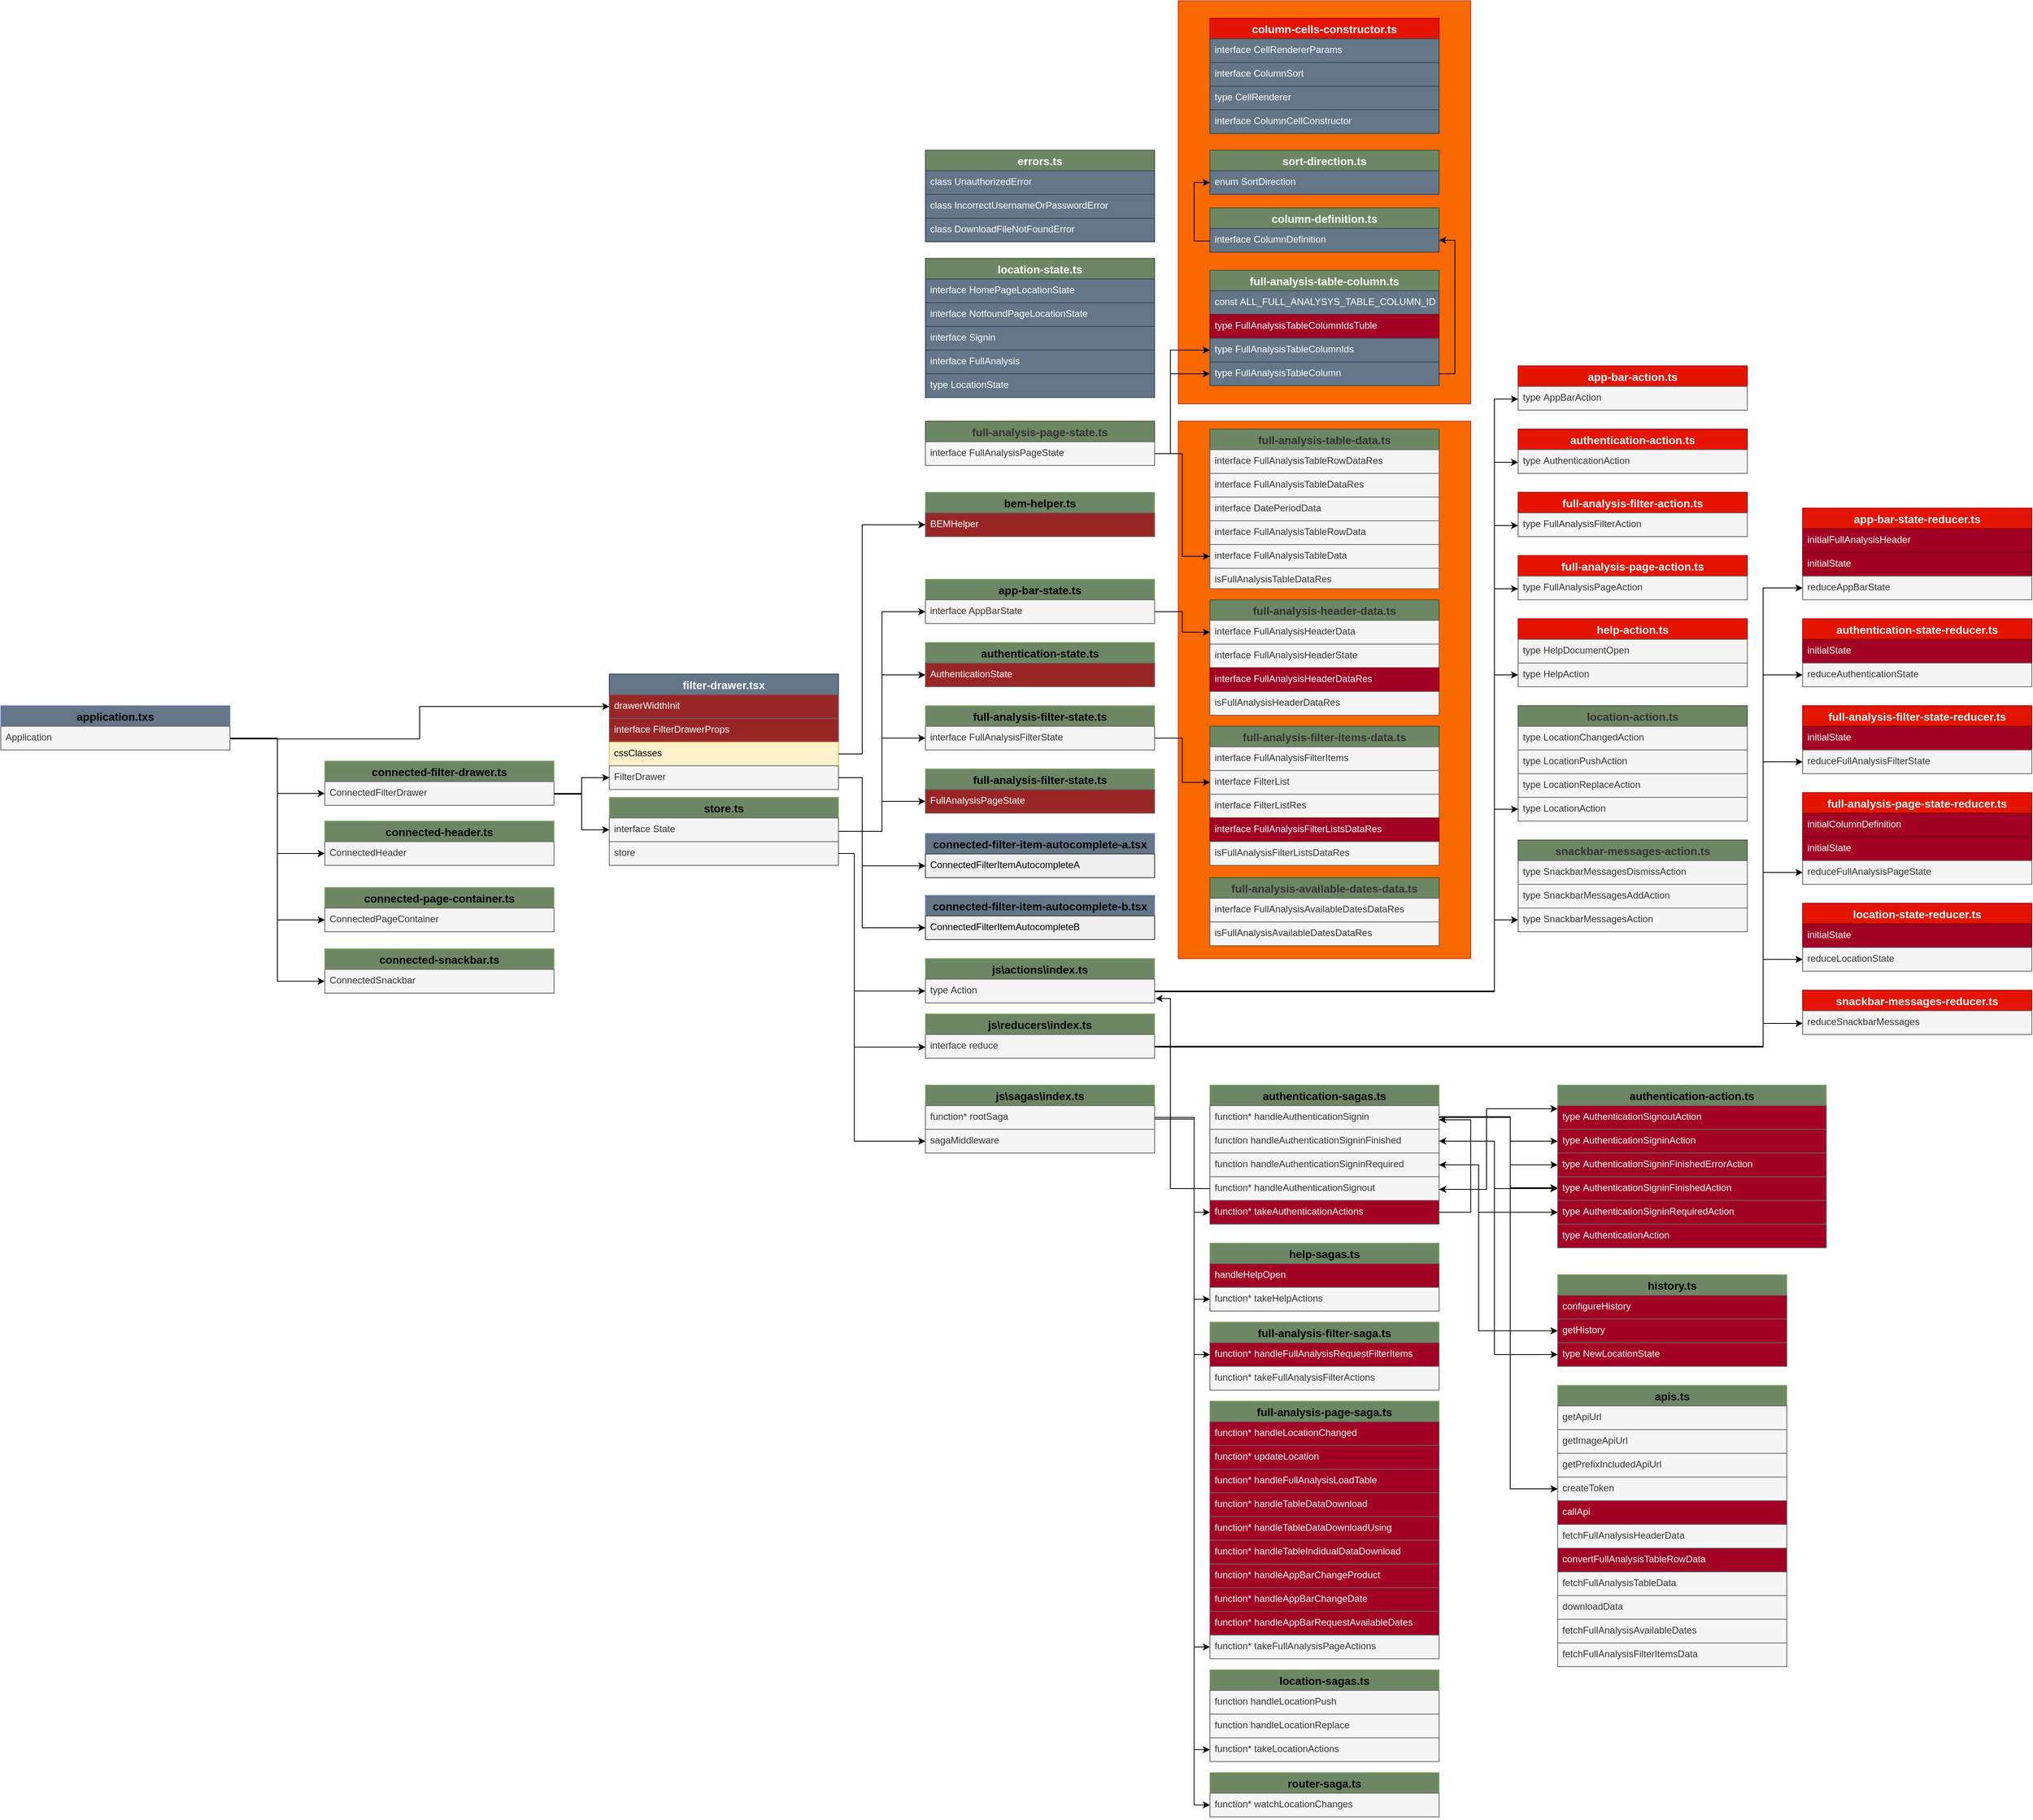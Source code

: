 <mxfile version="14.9.3" type="github">
  <diagram id="EcCNOCLpawYmxYhZWg3b" name="Page-1">
    <mxGraphModel dx="1831" dy="1626" grid="1" gridSize="10" guides="1" tooltips="1" connect="1" arrows="1" fold="1" page="1" pageScale="1" pageWidth="850" pageHeight="1100" math="0" shadow="0">
      <root>
        <mxCell id="0" />
        <mxCell id="1" parent="0" />
        <mxCell id="2XBMNGYzbENi4JAVUYM2-219" style="edgeStyle=orthogonalEdgeStyle;rounded=0;orthogonalLoop=1;jettySize=auto;html=1;exitX=1;exitY=0.75;exitDx=0;exitDy=0;entryX=0;entryY=0.5;entryDx=0;entryDy=0;fontColor=#FCFCFC;" parent="1" source="wdhYre6bCpWcd9Iw9CnV-87" target="2XBMNGYzbENi4JAVUYM2-216" edge="1">
          <mxGeometry relative="1" as="geometry">
            <Array as="points">
              <mxPoint x="-280" y="122" />
              <mxPoint x="-280" y="81" />
            </Array>
          </mxGeometry>
        </mxCell>
        <mxCell id="2XBMNGYzbENi4JAVUYM2-220" style="edgeStyle=orthogonalEdgeStyle;rounded=0;orthogonalLoop=1;jettySize=auto;html=1;exitX=1;exitY=0.75;exitDx=0;exitDy=0;entryX=0;entryY=0.5;entryDx=0;entryDy=0;fontColor=#FCFCFC;" parent="1" source="wdhYre6bCpWcd9Iw9CnV-87" target="2XBMNGYzbENi4JAVUYM2-70" edge="1">
          <mxGeometry relative="1" as="geometry" />
        </mxCell>
        <mxCell id="2XBMNGYzbENi4JAVUYM2-221" style="edgeStyle=orthogonalEdgeStyle;rounded=0;orthogonalLoop=1;jettySize=auto;html=1;exitX=1;exitY=0.75;exitDx=0;exitDy=0;fontColor=#FCFCFC;" parent="1" source="wdhYre6bCpWcd9Iw9CnV-87" target="2XBMNGYzbENi4JAVUYM2-77" edge="1">
          <mxGeometry relative="1" as="geometry" />
        </mxCell>
        <mxCell id="2XBMNGYzbENi4JAVUYM2-222" style="edgeStyle=orthogonalEdgeStyle;rounded=0;orthogonalLoop=1;jettySize=auto;html=1;exitX=1;exitY=0.75;exitDx=0;exitDy=0;entryX=0;entryY=0.5;entryDx=0;entryDy=0;fontColor=#FCFCFC;" parent="1" source="wdhYre6bCpWcd9Iw9CnV-87" target="2XBMNGYzbENi4JAVUYM2-80" edge="1">
          <mxGeometry relative="1" as="geometry" />
        </mxCell>
        <mxCell id="wdhYre6bCpWcd9Iw9CnV-87" value="application.txs" style="swimlane;fontStyle=1;childLayout=stackLayout;horizontal=1;startSize=26;horizontalStack=0;resizeParent=1;resizeParentMax=0;resizeLast=0;collapsible=1;marginBottom=0;align=center;fontSize=14;strokeColor=#6c8ebf;fillColor=#647687;" parent="1" vertex="1">
          <mxGeometry x="-810" y="80" width="290" height="56" as="geometry">
            <mxRectangle x="-70" y="90" width="120" height="26" as="alternateBounds" />
          </mxGeometry>
        </mxCell>
        <mxCell id="wdhYre6bCpWcd9Iw9CnV-88" value="Application" style="text;strokeColor=#666666;fillColor=#f5f5f5;spacingLeft=4;spacingRight=4;overflow=hidden;rotatable=0;points=[[0,0.5],[1,0.5]];portConstraint=eastwest;fontSize=12;fontColor=#333333;" parent="wdhYre6bCpWcd9Iw9CnV-87" vertex="1">
          <mxGeometry y="26" width="290" height="30" as="geometry" />
        </mxCell>
        <mxCell id="2XBMNGYzbENi4JAVUYM2-270" style="edgeStyle=orthogonalEdgeStyle;rounded=0;orthogonalLoop=1;jettySize=auto;html=1;exitX=1;exitY=0.75;exitDx=0;exitDy=0;entryX=0;entryY=0.5;entryDx=0;entryDy=0;fontColor=#333333;" parent="1" source="2XBMNGYzbENi4JAVUYM2-69" target="2XBMNGYzbENi4JAVUYM2-228" edge="1">
          <mxGeometry relative="1" as="geometry" />
        </mxCell>
        <mxCell id="2XBMNGYzbENi4JAVUYM2-69" value="connected-filter-drawer.ts" style="swimlane;fontStyle=1;childLayout=stackLayout;horizontal=1;startSize=26;horizontalStack=0;resizeParent=1;resizeParentMax=0;resizeLast=0;collapsible=1;marginBottom=0;align=center;fontSize=14;strokeColor=#82b366;fillColor=#6D8764;" parent="1" vertex="1">
          <mxGeometry x="-400" y="150" width="290" height="56" as="geometry">
            <mxRectangle x="-70" y="90" width="120" height="26" as="alternateBounds" />
          </mxGeometry>
        </mxCell>
        <mxCell id="2XBMNGYzbENi4JAVUYM2-70" value="ConnectedFilterDrawer" style="text;spacingLeft=4;spacingRight=4;overflow=hidden;rotatable=0;points=[[0,0.5],[1,0.5]];portConstraint=eastwest;fontSize=12;strokeColor=#666666;fillColor=#f5f5f5;fontColor=#333333;" parent="2XBMNGYzbENi4JAVUYM2-69" vertex="1">
          <mxGeometry y="26" width="290" height="30" as="geometry" />
        </mxCell>
        <mxCell id="2XBMNGYzbENi4JAVUYM2-76" value="connected-header.ts" style="swimlane;fontStyle=1;childLayout=stackLayout;horizontal=1;startSize=26;horizontalStack=0;resizeParent=1;resizeParentMax=0;resizeLast=0;collapsible=1;marginBottom=0;align=center;fontSize=14;strokeColor=#82b366;fillColor=#6D8764;" parent="1" vertex="1">
          <mxGeometry x="-400" y="226" width="290" height="56" as="geometry">
            <mxRectangle x="-70" y="90" width="120" height="26" as="alternateBounds" />
          </mxGeometry>
        </mxCell>
        <mxCell id="2XBMNGYzbENi4JAVUYM2-77" value="ConnectedHeader" style="text;spacingLeft=4;spacingRight=4;overflow=hidden;rotatable=0;points=[[0,0.5],[1,0.5]];portConstraint=eastwest;fontSize=12;fillColor=#f5f5f5;strokeColor=#666666;fontColor=#333333;" parent="2XBMNGYzbENi4JAVUYM2-76" vertex="1">
          <mxGeometry y="26" width="290" height="30" as="geometry" />
        </mxCell>
        <mxCell id="2XBMNGYzbENi4JAVUYM2-79" value="connected-page-container.ts" style="swimlane;fontStyle=1;childLayout=stackLayout;horizontal=1;startSize=26;horizontalStack=0;resizeParent=1;resizeParentMax=0;resizeLast=0;collapsible=1;marginBottom=0;align=center;fontSize=14;strokeColor=#82b366;fillColor=#6D8764;" parent="1" vertex="1">
          <mxGeometry x="-400" y="310" width="290" height="56" as="geometry">
            <mxRectangle x="-70" y="90" width="120" height="26" as="alternateBounds" />
          </mxGeometry>
        </mxCell>
        <mxCell id="2XBMNGYzbENi4JAVUYM2-80" value="ConnectedPageContainer" style="text;spacingLeft=4;spacingRight=4;overflow=hidden;rotatable=0;points=[[0,0.5],[1,0.5]];portConstraint=eastwest;fontSize=12;strokeColor=#666666;fillColor=#f5f5f5;fontColor=#333333;" parent="2XBMNGYzbENi4JAVUYM2-79" vertex="1">
          <mxGeometry y="26" width="290" height="30" as="geometry" />
        </mxCell>
        <mxCell id="2XBMNGYzbENi4JAVUYM2-82" value="connected-snackbar.ts" style="swimlane;fontStyle=1;childLayout=stackLayout;horizontal=1;startSize=26;horizontalStack=0;resizeParent=1;resizeParentMax=0;resizeLast=0;collapsible=1;marginBottom=0;align=center;fontSize=14;strokeColor=#82b366;fillColor=#6D8764;" parent="1" vertex="1">
          <mxGeometry x="-400" y="387.63" width="290" height="56" as="geometry">
            <mxRectangle x="-70" y="90" width="120" height="26" as="alternateBounds" />
          </mxGeometry>
        </mxCell>
        <mxCell id="2XBMNGYzbENi4JAVUYM2-83" value="ConnectedSnackbar" style="text;spacingLeft=4;spacingRight=4;overflow=hidden;rotatable=0;points=[[0,0.5],[1,0.5]];portConstraint=eastwest;fontSize=12;strokeColor=#666666;fillColor=#f5f5f5;fontColor=#333333;" parent="2XBMNGYzbENi4JAVUYM2-82" vertex="1">
          <mxGeometry y="26" width="290" height="30" as="geometry" />
        </mxCell>
        <mxCell id="2XBMNGYzbENi4JAVUYM2-215" value="filter-drawer.tsx" style="swimlane;fontStyle=1;childLayout=stackLayout;horizontal=1;startSize=26;horizontalStack=0;resizeParent=1;resizeParentMax=0;resizeLast=0;collapsible=1;marginBottom=0;align=center;fontSize=14;strokeColor=#314354;fontColor=#ffffff;fillColor=#647687;" parent="1" vertex="1">
          <mxGeometry x="-40" y="40" width="290" height="146" as="geometry">
            <mxRectangle x="-70" y="90" width="120" height="26" as="alternateBounds" />
          </mxGeometry>
        </mxCell>
        <mxCell id="2XBMNGYzbENi4JAVUYM2-216" value="drawerWidthInit" style="text;strokeColor=#666666;spacingLeft=4;spacingRight=4;overflow=hidden;rotatable=0;points=[[0,0.5],[1,0.5]];portConstraint=eastwest;fontSize=12;fillColor=#992626;fontColor=#FCFCFC;" parent="2XBMNGYzbENi4JAVUYM2-215" vertex="1">
          <mxGeometry y="26" width="290" height="30" as="geometry" />
        </mxCell>
        <mxCell id="2XBMNGYzbENi4JAVUYM2-257" value="interface FilterDrawerProps" style="text;strokeColor=#666666;spacingLeft=4;spacingRight=4;overflow=hidden;rotatable=0;points=[[0,0.5],[1,0.5]];portConstraint=eastwest;fontSize=12;fillColor=#992626;fontColor=#FCFCFC;" parent="2XBMNGYzbENi4JAVUYM2-215" vertex="1">
          <mxGeometry y="56" width="290" height="30" as="geometry" />
        </mxCell>
        <mxCell id="2XBMNGYzbENi4JAVUYM2-243" value="cssClasses" style="text;strokeColor=#d6b656;fillColor=#fff2cc;spacingLeft=4;spacingRight=4;overflow=hidden;rotatable=0;points=[[0,0.5],[1,0.5]];portConstraint=eastwest;fontSize=12;" parent="2XBMNGYzbENi4JAVUYM2-215" vertex="1">
          <mxGeometry y="86" width="290" height="30" as="geometry" />
        </mxCell>
        <mxCell id="2XBMNGYzbENi4JAVUYM2-217" value="FilterDrawer" style="text;strokeColor=#666666;fillColor=#f5f5f5;spacingLeft=4;spacingRight=4;overflow=hidden;rotatable=0;points=[[0,0.5],[1,0.5]];portConstraint=eastwest;fontSize=12;fontColor=#333333;" parent="2XBMNGYzbENi4JAVUYM2-215" vertex="1">
          <mxGeometry y="116" width="290" height="30" as="geometry" />
        </mxCell>
        <mxCell id="2XBMNGYzbENi4JAVUYM2-223" style="edgeStyle=orthogonalEdgeStyle;rounded=0;orthogonalLoop=1;jettySize=auto;html=1;exitX=1;exitY=0.5;exitDx=0;exitDy=0;fontColor=#FCFCFC;" parent="1" source="wdhYre6bCpWcd9Iw9CnV-88" target="2XBMNGYzbENi4JAVUYM2-83" edge="1">
          <mxGeometry relative="1" as="geometry" />
        </mxCell>
        <mxCell id="2XBMNGYzbENi4JAVUYM2-246" style="edgeStyle=orthogonalEdgeStyle;rounded=0;orthogonalLoop=1;jettySize=auto;html=1;exitX=1;exitY=0.5;exitDx=0;exitDy=0;entryX=0;entryY=0.5;entryDx=0;entryDy=0;fontColor=#333333;" parent="1" source="2XBMNGYzbENi4JAVUYM2-226" target="2XBMNGYzbENi4JAVUYM2-235" edge="1">
          <mxGeometry relative="1" as="geometry" />
        </mxCell>
        <mxCell id="2XBMNGYzbENi4JAVUYM2-247" style="edgeStyle=orthogonalEdgeStyle;rounded=0;orthogonalLoop=1;jettySize=auto;html=1;exitX=1;exitY=0.5;exitDx=0;exitDy=0;entryX=0;entryY=0.5;entryDx=0;entryDy=0;fontColor=#333333;" parent="1" source="2XBMNGYzbENi4JAVUYM2-226" target="2XBMNGYzbENi4JAVUYM2-238" edge="1">
          <mxGeometry relative="1" as="geometry" />
        </mxCell>
        <mxCell id="2XBMNGYzbENi4JAVUYM2-248" style="edgeStyle=orthogonalEdgeStyle;rounded=0;orthogonalLoop=1;jettySize=auto;html=1;exitX=1;exitY=0.5;exitDx=0;exitDy=0;entryX=0;entryY=0.5;entryDx=0;entryDy=0;fontColor=#333333;" parent="1" source="2XBMNGYzbENi4JAVUYM2-226" target="2XBMNGYzbENi4JAVUYM2-240" edge="1">
          <mxGeometry relative="1" as="geometry" />
        </mxCell>
        <mxCell id="2XBMNGYzbENi4JAVUYM2-249" style="edgeStyle=orthogonalEdgeStyle;rounded=0;orthogonalLoop=1;jettySize=auto;html=1;exitX=1;exitY=0.5;exitDx=0;exitDy=0;entryX=0;entryY=0.5;entryDx=0;entryDy=0;fontColor=#333333;" parent="1" source="2XBMNGYzbENi4JAVUYM2-226" target="2XBMNGYzbENi4JAVUYM2-231" edge="1">
          <mxGeometry relative="1" as="geometry" />
        </mxCell>
        <mxCell id="2XBMNGYzbENi4JAVUYM2-226" value="store.ts" style="swimlane;fontStyle=1;childLayout=stackLayout;horizontal=1;startSize=26;horizontalStack=0;resizeParent=1;resizeParentMax=0;resizeLast=0;collapsible=1;marginBottom=0;align=center;fontSize=14;strokeColor=#82b366;fillColor=#6D8764;" parent="1" vertex="1">
          <mxGeometry x="-40" y="196" width="290" height="86" as="geometry">
            <mxRectangle x="-70" y="90" width="120" height="26" as="alternateBounds" />
          </mxGeometry>
        </mxCell>
        <mxCell id="2XBMNGYzbENi4JAVUYM2-228" value="interface State" style="text;strokeColor=#666666;spacingLeft=4;spacingRight=4;overflow=hidden;rotatable=0;points=[[0,0.5],[1,0.5]];portConstraint=eastwest;fontSize=12;fillColor=#f5f5f5;fontColor=#333333;" parent="2XBMNGYzbENi4JAVUYM2-226" vertex="1">
          <mxGeometry y="26" width="290" height="30" as="geometry" />
        </mxCell>
        <mxCell id="2XBMNGYzbENi4JAVUYM2-227" value="store" style="text;spacingLeft=4;spacingRight=4;overflow=hidden;rotatable=0;points=[[0,0.5],[1,0.5]];portConstraint=eastwest;fontSize=12;strokeColor=#666666;fillColor=#f5f5f5;fontColor=#333333;" parent="2XBMNGYzbENi4JAVUYM2-226" vertex="1">
          <mxGeometry y="56" width="290" height="30" as="geometry" />
        </mxCell>
        <mxCell id="2XBMNGYzbENi4JAVUYM2-230" value="app-bar-state.ts" style="swimlane;fontStyle=1;childLayout=stackLayout;horizontal=1;startSize=26;horizontalStack=0;resizeParent=1;resizeParentMax=0;resizeLast=0;collapsible=1;marginBottom=0;align=center;fontSize=14;strokeColor=#82b366;fillColor=#6D8764;" parent="1" vertex="1">
          <mxGeometry x="360" y="-80" width="290" height="56" as="geometry">
            <mxRectangle x="-70" y="90" width="120" height="26" as="alternateBounds" />
          </mxGeometry>
        </mxCell>
        <mxCell id="2XBMNGYzbENi4JAVUYM2-231" value="interface AppBarState" style="text;strokeColor=#666666;spacingLeft=4;spacingRight=4;overflow=hidden;rotatable=0;points=[[0,0.5],[1,0.5]];portConstraint=eastwest;fontSize=12;fillColor=#f5f5f5;fontColor=#333333;" parent="2XBMNGYzbENi4JAVUYM2-230" vertex="1">
          <mxGeometry y="26" width="290" height="30" as="geometry" />
        </mxCell>
        <mxCell id="2XBMNGYzbENi4JAVUYM2-234" value="authentication-state.ts" style="swimlane;fontStyle=1;childLayout=stackLayout;horizontal=1;startSize=26;horizontalStack=0;resizeParent=1;resizeParentMax=0;resizeLast=0;collapsible=1;marginBottom=0;align=center;fontSize=14;strokeColor=#82b366;fillColor=#6D8764;" parent="1" vertex="1">
          <mxGeometry x="360" width="290" height="56" as="geometry">
            <mxRectangle x="-70" y="90" width="120" height="26" as="alternateBounds" />
          </mxGeometry>
        </mxCell>
        <mxCell id="2XBMNGYzbENi4JAVUYM2-235" value="AuthenticationState" style="text;strokeColor=#666666;spacingLeft=4;spacingRight=4;overflow=hidden;rotatable=0;points=[[0,0.5],[1,0.5]];portConstraint=eastwest;fontSize=12;fillColor=#992626;fontColor=#FCFCFC;" parent="2XBMNGYzbENi4JAVUYM2-234" vertex="1">
          <mxGeometry y="26" width="290" height="30" as="geometry" />
        </mxCell>
        <mxCell id="2XBMNGYzbENi4JAVUYM2-237" value="full-analysis-filter-state.ts" style="swimlane;fontStyle=1;childLayout=stackLayout;horizontal=1;startSize=26;horizontalStack=0;resizeParent=1;resizeParentMax=0;resizeLast=0;collapsible=1;marginBottom=0;align=center;fontSize=14;strokeColor=#82b366;fillColor=#6D8764;" parent="1" vertex="1">
          <mxGeometry x="360" y="80" width="290" height="56" as="geometry">
            <mxRectangle x="-70" y="90" width="120" height="26" as="alternateBounds" />
          </mxGeometry>
        </mxCell>
        <mxCell id="2XBMNGYzbENi4JAVUYM2-238" value="interface FullAnalysisFilterState" style="text;strokeColor=#666666;spacingLeft=4;spacingRight=4;overflow=hidden;rotatable=0;points=[[0,0.5],[1,0.5]];portConstraint=eastwest;fontSize=12;fillColor=#f5f5f5;fontColor=#333333;" parent="2XBMNGYzbENi4JAVUYM2-237" vertex="1">
          <mxGeometry y="26" width="290" height="30" as="geometry" />
        </mxCell>
        <mxCell id="2XBMNGYzbENi4JAVUYM2-239" value="full-analysis-filter-state.ts" style="swimlane;fontStyle=1;childLayout=stackLayout;horizontal=1;startSize=26;horizontalStack=0;resizeParent=1;resizeParentMax=0;resizeLast=0;collapsible=1;marginBottom=0;align=center;fontSize=14;strokeColor=#82b366;fillColor=#6D8764;" parent="1" vertex="1">
          <mxGeometry x="360" y="160" width="290" height="56" as="geometry">
            <mxRectangle x="-70" y="90" width="120" height="26" as="alternateBounds" />
          </mxGeometry>
        </mxCell>
        <mxCell id="2XBMNGYzbENi4JAVUYM2-240" value="FullAnalysisPageState" style="text;strokeColor=#666666;spacingLeft=4;spacingRight=4;overflow=hidden;rotatable=0;points=[[0,0.5],[1,0.5]];portConstraint=eastwest;fontSize=12;fillColor=#992626;fontColor=#FCFCFC;" parent="2XBMNGYzbENi4JAVUYM2-239" vertex="1">
          <mxGeometry y="26" width="290" height="30" as="geometry" />
        </mxCell>
        <mxCell id="2XBMNGYzbENi4JAVUYM2-252" value="bem-helper.ts" style="swimlane;fontStyle=1;childLayout=stackLayout;horizontal=1;startSize=26;horizontalStack=0;resizeParent=1;resizeParentMax=0;resizeLast=0;collapsible=1;marginBottom=0;align=center;fontSize=14;strokeColor=#82b366;fillColor=#6D8764;" parent="1" vertex="1">
          <mxGeometry x="360" y="-190" width="290" height="56" as="geometry">
            <mxRectangle x="-70" y="90" width="120" height="26" as="alternateBounds" />
          </mxGeometry>
        </mxCell>
        <mxCell id="2XBMNGYzbENi4JAVUYM2-253" value="BEMHelper" style="text;strokeColor=#666666;spacingLeft=4;spacingRight=4;overflow=hidden;rotatable=0;points=[[0,0.5],[1,0.5]];portConstraint=eastwest;fontSize=12;fillColor=#992626;fontColor=#FCFCFC;" parent="2XBMNGYzbENi4JAVUYM2-252" vertex="1">
          <mxGeometry y="26" width="290" height="30" as="geometry" />
        </mxCell>
        <mxCell id="2XBMNGYzbENi4JAVUYM2-259" value="connected-filter-item-autocomplete-a.tsx" style="swimlane;fontStyle=1;childLayout=stackLayout;horizontal=1;startSize=26;horizontalStack=0;resizeParent=1;resizeParentMax=0;resizeLast=0;collapsible=1;marginBottom=0;align=center;fontSize=14;strokeColor=#6c8ebf;fillColor=#647687;" parent="1" vertex="1">
          <mxGeometry x="360" y="241.63" width="290" height="56" as="geometry">
            <mxRectangle x="-70" y="90" width="120" height="26" as="alternateBounds" />
          </mxGeometry>
        </mxCell>
        <mxCell id="2XBMNGYzbENi4JAVUYM2-262" value="ConnectedFilterItemAutocompleteA" style="text;strokeColor=#36393d;fillColor=#eeeeee;spacingLeft=4;spacingRight=4;overflow=hidden;rotatable=0;points=[[0,0.5],[1,0.5]];portConstraint=eastwest;fontSize=12;" parent="2XBMNGYzbENi4JAVUYM2-259" vertex="1">
          <mxGeometry y="26" width="290" height="30" as="geometry" />
        </mxCell>
        <mxCell id="2XBMNGYzbENi4JAVUYM2-264" style="edgeStyle=orthogonalEdgeStyle;rounded=0;orthogonalLoop=1;jettySize=auto;html=1;exitX=1;exitY=0.5;exitDx=0;exitDy=0;entryX=0;entryY=0.5;entryDx=0;entryDy=0;fontColor=#333333;" parent="1" source="2XBMNGYzbENi4JAVUYM2-70" target="2XBMNGYzbENi4JAVUYM2-217" edge="1">
          <mxGeometry relative="1" as="geometry" />
        </mxCell>
        <mxCell id="2XBMNGYzbENi4JAVUYM2-265" style="edgeStyle=orthogonalEdgeStyle;rounded=0;orthogonalLoop=1;jettySize=auto;html=1;exitX=1;exitY=0.5;exitDx=0;exitDy=0;entryX=0;entryY=0.5;entryDx=0;entryDy=0;fontColor=#333333;" parent="1" source="2XBMNGYzbENi4JAVUYM2-243" target="2XBMNGYzbENi4JAVUYM2-253" edge="1">
          <mxGeometry relative="1" as="geometry">
            <Array as="points">
              <mxPoint x="280" y="141" />
              <mxPoint x="280" y="-149" />
            </Array>
          </mxGeometry>
        </mxCell>
        <mxCell id="2XBMNGYzbENi4JAVUYM2-266" style="edgeStyle=orthogonalEdgeStyle;rounded=0;orthogonalLoop=1;jettySize=auto;html=1;exitX=1;exitY=0.5;exitDx=0;exitDy=0;entryX=0;entryY=0.5;entryDx=0;entryDy=0;fontColor=#333333;" parent="1" source="2XBMNGYzbENi4JAVUYM2-217" target="2XBMNGYzbENi4JAVUYM2-262" edge="1">
          <mxGeometry relative="1" as="geometry">
            <Array as="points">
              <mxPoint x="280" y="171" />
              <mxPoint x="280" y="283" />
            </Array>
          </mxGeometry>
        </mxCell>
        <mxCell id="2XBMNGYzbENi4JAVUYM2-267" value="connected-filter-item-autocomplete-b.tsx" style="swimlane;fontStyle=1;childLayout=stackLayout;horizontal=1;startSize=26;horizontalStack=0;resizeParent=1;resizeParentMax=0;resizeLast=0;collapsible=1;marginBottom=0;align=center;fontSize=14;strokeColor=#6c8ebf;fillColor=#647687;" parent="1" vertex="1">
          <mxGeometry x="360" y="320" width="290" height="56" as="geometry">
            <mxRectangle x="-70" y="90" width="120" height="26" as="alternateBounds" />
          </mxGeometry>
        </mxCell>
        <mxCell id="2XBMNGYzbENi4JAVUYM2-268" value="ConnectedFilterItemAutocompleteB" style="text;strokeColor=#36393d;fillColor=#eeeeee;spacingLeft=4;spacingRight=4;overflow=hidden;rotatable=0;points=[[0,0.5],[1,0.5]];portConstraint=eastwest;fontSize=12;" parent="2XBMNGYzbENi4JAVUYM2-267" vertex="1">
          <mxGeometry y="26" width="290" height="30" as="geometry" />
        </mxCell>
        <mxCell id="2XBMNGYzbENi4JAVUYM2-269" style="edgeStyle=orthogonalEdgeStyle;rounded=0;orthogonalLoop=1;jettySize=auto;html=1;exitX=1;exitY=0.5;exitDx=0;exitDy=0;entryX=0;entryY=0.5;entryDx=0;entryDy=0;fontColor=#333333;" parent="1" source="2XBMNGYzbENi4JAVUYM2-217" target="2XBMNGYzbENi4JAVUYM2-268" edge="1">
          <mxGeometry relative="1" as="geometry">
            <Array as="points">
              <mxPoint x="280" y="171" />
              <mxPoint x="280" y="361" />
            </Array>
          </mxGeometry>
        </mxCell>
        <mxCell id="267EVOACMxnE1wIfyWRw-1" style="edgeStyle=orthogonalEdgeStyle;rounded=0;orthogonalLoop=1;jettySize=auto;html=1;exitX=1;exitY=0.75;exitDx=0;exitDy=0;entryX=0;entryY=0.5;entryDx=0;entryDy=0;" parent="1" source="2XBMNGYzbENi4JAVUYM2-272" target="eLiEhBhmIN18cHMUsG3y-4" edge="1">
          <mxGeometry relative="1" as="geometry">
            <Array as="points">
              <mxPoint x="1080" y="442" />
              <mxPoint x="1080" y="351" />
            </Array>
          </mxGeometry>
        </mxCell>
        <mxCell id="267EVOACMxnE1wIfyWRw-5" style="edgeStyle=orthogonalEdgeStyle;rounded=0;orthogonalLoop=1;jettySize=auto;html=1;exitX=1;exitY=0.75;exitDx=0;exitDy=0;entryX=0;entryY=0.75;entryDx=0;entryDy=0;" parent="1" source="2XBMNGYzbENi4JAVUYM2-272" target="OEcaHIgZA_892aOmoAAg-9" edge="1">
          <mxGeometry relative="1" as="geometry">
            <Array as="points">
              <mxPoint x="1080" y="442" />
              <mxPoint x="1080" y="-68" />
            </Array>
          </mxGeometry>
        </mxCell>
        <mxCell id="267EVOACMxnE1wIfyWRw-7" style="edgeStyle=orthogonalEdgeStyle;rounded=0;orthogonalLoop=1;jettySize=auto;html=1;exitX=1;exitY=0.75;exitDx=0;exitDy=0;entryX=0;entryY=0.75;entryDx=0;entryDy=0;" parent="1" source="2XBMNGYzbENi4JAVUYM2-272" target="OEcaHIgZA_892aOmoAAg-5" edge="1">
          <mxGeometry relative="1" as="geometry">
            <Array as="points">
              <mxPoint x="1080" y="442" />
              <mxPoint x="1080" y="-228" />
            </Array>
          </mxGeometry>
        </mxCell>
        <mxCell id="2XBMNGYzbENi4JAVUYM2-272" value="js\actions\index.ts" style="swimlane;fontStyle=1;childLayout=stackLayout;horizontal=1;startSize=26;horizontalStack=0;resizeParent=1;resizeParentMax=0;resizeLast=0;collapsible=1;marginBottom=0;align=center;fontSize=14;strokeColor=#82b366;fillColor=#6D8764;" parent="1" vertex="1">
          <mxGeometry x="360" y="400" width="290" height="56" as="geometry">
            <mxRectangle x="-70" y="90" width="120" height="26" as="alternateBounds" />
          </mxGeometry>
        </mxCell>
        <mxCell id="2XBMNGYzbENi4JAVUYM2-273" value="type Action" style="text;strokeColor=#666666;spacingLeft=4;spacingRight=4;overflow=hidden;rotatable=0;points=[[0,0.5],[1,0.5]];portConstraint=eastwest;fontSize=12;fillColor=#f5f5f5;fontColor=#333333;" parent="2XBMNGYzbENi4JAVUYM2-272" vertex="1">
          <mxGeometry y="26" width="290" height="30" as="geometry" />
        </mxCell>
        <mxCell id="2XBMNGYzbENi4JAVUYM2-275" style="edgeStyle=orthogonalEdgeStyle;rounded=0;orthogonalLoop=1;jettySize=auto;html=1;exitX=1;exitY=0.5;exitDx=0;exitDy=0;entryX=0;entryY=0.5;entryDx=0;entryDy=0;fontColor=#333333;" parent="1" source="2XBMNGYzbENi4JAVUYM2-227" target="2XBMNGYzbENi4JAVUYM2-273" edge="1">
          <mxGeometry relative="1" as="geometry">
            <Array as="points">
              <mxPoint x="270" y="267" />
              <mxPoint x="270" y="441" />
            </Array>
          </mxGeometry>
        </mxCell>
        <mxCell id="267EVOACMxnE1wIfyWRw-32" style="edgeStyle=orthogonalEdgeStyle;rounded=0;orthogonalLoop=1;jettySize=auto;html=1;exitX=1;exitY=0.75;exitDx=0;exitDy=0;entryX=0;entryY=0.5;entryDx=0;entryDy=0;" parent="1" source="2XBMNGYzbENi4JAVUYM2-276" target="267EVOACMxnE1wIfyWRw-29" edge="1">
          <mxGeometry relative="1" as="geometry">
            <Array as="points">
              <mxPoint x="1420" y="512" />
              <mxPoint x="1420" y="401" />
            </Array>
          </mxGeometry>
        </mxCell>
        <mxCell id="2XBMNGYzbENi4JAVUYM2-276" value="js\reducers\index.ts" style="swimlane;fontStyle=1;childLayout=stackLayout;horizontal=1;startSize=26;horizontalStack=0;resizeParent=1;resizeParentMax=0;resizeLast=0;collapsible=1;marginBottom=0;align=center;fontSize=14;strokeColor=#82b366;fillColor=#6D8764;" parent="1" vertex="1">
          <mxGeometry x="360" y="470" width="290" height="56" as="geometry">
            <mxRectangle x="-70" y="90" width="120" height="26" as="alternateBounds" />
          </mxGeometry>
        </mxCell>
        <mxCell id="2XBMNGYzbENi4JAVUYM2-277" value="interface reduce" style="text;strokeColor=#666666;spacingLeft=4;spacingRight=4;overflow=hidden;rotatable=0;points=[[0,0.5],[1,0.5]];portConstraint=eastwest;fontSize=12;fillColor=#f5f5f5;fontColor=#333333;" parent="2XBMNGYzbENi4JAVUYM2-276" vertex="1">
          <mxGeometry y="26" width="290" height="30" as="geometry" />
        </mxCell>
        <mxCell id="2XBMNGYzbENi4JAVUYM2-280" style="edgeStyle=orthogonalEdgeStyle;rounded=0;orthogonalLoop=1;jettySize=auto;html=1;exitX=1;exitY=0.5;exitDx=0;exitDy=0;entryX=0;entryY=0.75;entryDx=0;entryDy=0;fontColor=#333333;" parent="1" source="2XBMNGYzbENi4JAVUYM2-227" target="2XBMNGYzbENi4JAVUYM2-276" edge="1">
          <mxGeometry relative="1" as="geometry">
            <Array as="points">
              <mxPoint x="270" y="267" />
              <mxPoint x="270" y="512" />
            </Array>
          </mxGeometry>
        </mxCell>
        <mxCell id="OEcaHIgZA_892aOmoAAg-3" value="app-bar-action.ts" style="swimlane;fontStyle=1;childLayout=stackLayout;horizontal=1;startSize=26;horizontalStack=0;resizeParent=1;resizeParentMax=0;resizeLast=0;collapsible=1;marginBottom=0;align=center;fontSize=14;fillColor=#e51400;strokeColor=#B20000;fontColor=#ffffff;" parent="1" vertex="1">
          <mxGeometry x="1110" y="-350" width="290" height="56" as="geometry">
            <mxRectangle x="-70" y="90" width="120" height="26" as="alternateBounds" />
          </mxGeometry>
        </mxCell>
        <mxCell id="OEcaHIgZA_892aOmoAAg-4" value="type AppBarAction" style="text;strokeColor=#666666;fillColor=#f5f5f5;spacingLeft=4;spacingRight=4;overflow=hidden;rotatable=0;points=[[0,0.5],[1,0.5]];portConstraint=eastwest;fontSize=12;fontColor=#333333;" parent="OEcaHIgZA_892aOmoAAg-3" vertex="1">
          <mxGeometry y="26" width="290" height="30" as="geometry" />
        </mxCell>
        <mxCell id="OEcaHIgZA_892aOmoAAg-5" value="authentication-action.ts" style="swimlane;fontStyle=1;childLayout=stackLayout;horizontal=1;startSize=26;horizontalStack=0;resizeParent=1;resizeParentMax=0;resizeLast=0;collapsible=1;marginBottom=0;align=center;fontSize=14;fillColor=#e51400;strokeColor=#B20000;fontColor=#ffffff;" parent="1" vertex="1">
          <mxGeometry x="1110" y="-270" width="290" height="56" as="geometry">
            <mxRectangle x="-70" y="90" width="120" height="26" as="alternateBounds" />
          </mxGeometry>
        </mxCell>
        <mxCell id="OEcaHIgZA_892aOmoAAg-6" value="type AuthenticationAction" style="text;strokeColor=#666666;fillColor=#f5f5f5;spacingLeft=4;spacingRight=4;overflow=hidden;rotatable=0;points=[[0,0.5],[1,0.5]];portConstraint=eastwest;fontSize=12;fontColor=#333333;" parent="OEcaHIgZA_892aOmoAAg-5" vertex="1">
          <mxGeometry y="26" width="290" height="30" as="geometry" />
        </mxCell>
        <mxCell id="OEcaHIgZA_892aOmoAAg-7" value="full-analysis-filter-action.ts" style="swimlane;fontStyle=1;childLayout=stackLayout;horizontal=1;startSize=26;horizontalStack=0;resizeParent=1;resizeParentMax=0;resizeLast=0;collapsible=1;marginBottom=0;align=center;fontSize=14;fillColor=#e51400;strokeColor=#B20000;fontColor=#ffffff;" parent="1" vertex="1">
          <mxGeometry x="1110" y="-190" width="290" height="56" as="geometry">
            <mxRectangle x="-70" y="90" width="120" height="26" as="alternateBounds" />
          </mxGeometry>
        </mxCell>
        <mxCell id="OEcaHIgZA_892aOmoAAg-8" value="type FullAnalysisFilterAction" style="text;strokeColor=#666666;fillColor=#f5f5f5;spacingLeft=4;spacingRight=4;overflow=hidden;rotatable=0;points=[[0,0.5],[1,0.5]];portConstraint=eastwest;fontSize=12;fontColor=#333333;" parent="OEcaHIgZA_892aOmoAAg-7" vertex="1">
          <mxGeometry y="26" width="290" height="30" as="geometry" />
        </mxCell>
        <mxCell id="OEcaHIgZA_892aOmoAAg-9" value="full-analysis-page-action.ts" style="swimlane;fontStyle=1;childLayout=stackLayout;horizontal=1;startSize=26;horizontalStack=0;resizeParent=1;resizeParentMax=0;resizeLast=0;collapsible=1;marginBottom=0;align=center;fontSize=14;fillColor=#e51400;strokeColor=#B20000;fontColor=#ffffff;" parent="1" vertex="1">
          <mxGeometry x="1110" y="-110" width="290" height="56" as="geometry">
            <mxRectangle x="-70" y="90" width="120" height="26" as="alternateBounds" />
          </mxGeometry>
        </mxCell>
        <mxCell id="OEcaHIgZA_892aOmoAAg-10" value="type FullAnalysisPageAction" style="text;strokeColor=#666666;fillColor=#f5f5f5;spacingLeft=4;spacingRight=4;overflow=hidden;rotatable=0;points=[[0,0.5],[1,0.5]];portConstraint=eastwest;fontSize=12;fontColor=#333333;" parent="OEcaHIgZA_892aOmoAAg-9" vertex="1">
          <mxGeometry y="26" width="290" height="30" as="geometry" />
        </mxCell>
        <mxCell id="eLiEhBhmIN18cHMUsG3y-1" value="snackbar-messages-action.ts" style="swimlane;fontStyle=1;childLayout=stackLayout;horizontal=1;startSize=26;horizontalStack=0;resizeParent=1;resizeParentMax=0;resizeLast=0;collapsible=1;marginBottom=0;align=center;fontSize=14;fillColor=#6d8764;strokeColor=#3A5431;fontColor=#333333;" parent="1" vertex="1">
          <mxGeometry x="1110" y="250" width="290" height="116" as="geometry">
            <mxRectangle x="-70" y="90" width="120" height="26" as="alternateBounds" />
          </mxGeometry>
        </mxCell>
        <mxCell id="eLiEhBhmIN18cHMUsG3y-2" value="type SnackbarMessagesDismissAction" style="text;strokeColor=#666666;fillColor=#f5f5f5;spacingLeft=4;spacingRight=4;overflow=hidden;rotatable=0;points=[[0,0.5],[1,0.5]];portConstraint=eastwest;fontSize=12;fontColor=#333333;" parent="eLiEhBhmIN18cHMUsG3y-1" vertex="1">
          <mxGeometry y="26" width="290" height="30" as="geometry" />
        </mxCell>
        <mxCell id="eLiEhBhmIN18cHMUsG3y-3" value="type SnackbarMessagesAddAction" style="text;strokeColor=#666666;fillColor=#f5f5f5;spacingLeft=4;spacingRight=4;overflow=hidden;rotatable=0;points=[[0,0.5],[1,0.5]];portConstraint=eastwest;fontSize=12;fontColor=#333333;" parent="eLiEhBhmIN18cHMUsG3y-1" vertex="1">
          <mxGeometry y="56" width="290" height="30" as="geometry" />
        </mxCell>
        <mxCell id="eLiEhBhmIN18cHMUsG3y-4" value="type SnackbarMessagesAction" style="text;strokeColor=#666666;fillColor=#f5f5f5;spacingLeft=4;spacingRight=4;overflow=hidden;rotatable=0;points=[[0,0.5],[1,0.5]];portConstraint=eastwest;fontSize=12;fontColor=#333333;" parent="eLiEhBhmIN18cHMUsG3y-1" vertex="1">
          <mxGeometry y="86" width="290" height="30" as="geometry" />
        </mxCell>
        <mxCell id="eLiEhBhmIN18cHMUsG3y-7" value="location-action.ts" style="swimlane;fontStyle=1;childLayout=stackLayout;horizontal=1;startSize=26;horizontalStack=0;resizeParent=1;resizeParentMax=0;resizeLast=0;collapsible=1;marginBottom=0;align=center;fontSize=14;fillColor=#6d8764;strokeColor=#3A5431;fontColor=#333333;" parent="1" vertex="1">
          <mxGeometry x="1110" y="80" width="290" height="146" as="geometry">
            <mxRectangle x="-70" y="90" width="120" height="26" as="alternateBounds" />
          </mxGeometry>
        </mxCell>
        <mxCell id="eLiEhBhmIN18cHMUsG3y-8" value="type LocationChangedAction" style="text;strokeColor=#666666;fillColor=#f5f5f5;spacingLeft=4;spacingRight=4;overflow=hidden;rotatable=0;points=[[0,0.5],[1,0.5]];portConstraint=eastwest;fontSize=12;fontColor=#333333;" parent="eLiEhBhmIN18cHMUsG3y-7" vertex="1">
          <mxGeometry y="26" width="290" height="30" as="geometry" />
        </mxCell>
        <mxCell id="eLiEhBhmIN18cHMUsG3y-9" value="type LocationPushAction" style="text;strokeColor=#666666;fillColor=#f5f5f5;spacingLeft=4;spacingRight=4;overflow=hidden;rotatable=0;points=[[0,0.5],[1,0.5]];portConstraint=eastwest;fontSize=12;fontColor=#333333;" parent="eLiEhBhmIN18cHMUsG3y-7" vertex="1">
          <mxGeometry y="56" width="290" height="30" as="geometry" />
        </mxCell>
        <mxCell id="eLiEhBhmIN18cHMUsG3y-10" value="type LocationReplaceAction" style="text;strokeColor=#666666;fillColor=#f5f5f5;spacingLeft=4;spacingRight=4;overflow=hidden;rotatable=0;points=[[0,0.5],[1,0.5]];portConstraint=eastwest;fontSize=12;fontColor=#333333;" parent="eLiEhBhmIN18cHMUsG3y-7" vertex="1">
          <mxGeometry y="86" width="290" height="30" as="geometry" />
        </mxCell>
        <mxCell id="eLiEhBhmIN18cHMUsG3y-11" value="type LocationAction" style="text;strokeColor=#666666;fillColor=#f5f5f5;spacingLeft=4;spacingRight=4;overflow=hidden;rotatable=0;points=[[0,0.5],[1,0.5]];portConstraint=eastwest;fontSize=12;fontColor=#333333;" parent="eLiEhBhmIN18cHMUsG3y-7" vertex="1">
          <mxGeometry y="116" width="290" height="30" as="geometry" />
        </mxCell>
        <mxCell id="eLiEhBhmIN18cHMUsG3y-22" value="help-action.ts" style="swimlane;fontStyle=1;childLayout=stackLayout;horizontal=1;startSize=26;horizontalStack=0;resizeParent=1;resizeParentMax=0;resizeLast=0;collapsible=1;marginBottom=0;align=center;fontSize=14;fillColor=#e51400;strokeColor=#B20000;fontColor=#ffffff;" parent="1" vertex="1">
          <mxGeometry x="1110" y="-30" width="290" height="86" as="geometry">
            <mxRectangle x="-70" y="90" width="120" height="26" as="alternateBounds" />
          </mxGeometry>
        </mxCell>
        <mxCell id="eLiEhBhmIN18cHMUsG3y-23" value="type HelpDocumentOpen" style="text;strokeColor=#666666;fillColor=#f5f5f5;spacingLeft=4;spacingRight=4;overflow=hidden;rotatable=0;points=[[0,0.5],[1,0.5]];portConstraint=eastwest;fontSize=12;fontColor=#333333;" parent="eLiEhBhmIN18cHMUsG3y-22" vertex="1">
          <mxGeometry y="26" width="290" height="30" as="geometry" />
        </mxCell>
        <mxCell id="eLiEhBhmIN18cHMUsG3y-24" value="type HelpAction" style="text;strokeColor=#666666;fillColor=#f5f5f5;spacingLeft=4;spacingRight=4;overflow=hidden;rotatable=0;points=[[0,0.5],[1,0.5]];portConstraint=eastwest;fontSize=12;fontColor=#333333;" parent="eLiEhBhmIN18cHMUsG3y-22" vertex="1">
          <mxGeometry y="56" width="290" height="30" as="geometry" />
        </mxCell>
        <mxCell id="267EVOACMxnE1wIfyWRw-68" style="edgeStyle=orthogonalEdgeStyle;rounded=0;orthogonalLoop=1;jettySize=auto;html=1;exitX=1;exitY=0.5;exitDx=0;exitDy=0;entryX=0;entryY=0.5;entryDx=0;entryDy=0;fontColor=#FCFCFC;" parent="1" source="eLiEhBhmIN18cHMUsG3y-28" target="267EVOACMxnE1wIfyWRw-45" edge="1">
          <mxGeometry relative="1" as="geometry">
            <Array as="points">
              <mxPoint x="700" y="603" />
              <mxPoint x="700" y="721" />
            </Array>
          </mxGeometry>
        </mxCell>
        <mxCell id="267EVOACMxnE1wIfyWRw-80" style="edgeStyle=orthogonalEdgeStyle;rounded=0;orthogonalLoop=1;jettySize=auto;html=1;exitX=1;exitY=0.5;exitDx=0;exitDy=0;entryX=0;entryY=0.5;entryDx=0;entryDy=0;fontColor=#333333;" parent="1" source="eLiEhBhmIN18cHMUsG3y-28" target="267EVOACMxnE1wIfyWRw-79" edge="1">
          <mxGeometry relative="1" as="geometry">
            <Array as="points">
              <mxPoint x="700" y="603" />
              <mxPoint x="700" y="831" />
            </Array>
          </mxGeometry>
        </mxCell>
        <mxCell id="267EVOACMxnE1wIfyWRw-84" style="edgeStyle=orthogonalEdgeStyle;rounded=0;orthogonalLoop=1;jettySize=auto;html=1;exitX=1;exitY=0.5;exitDx=0;exitDy=0;entryX=0;entryY=0.5;entryDx=0;entryDy=0;fontColor=#FCFCFC;" parent="1" source="eLiEhBhmIN18cHMUsG3y-28" target="267EVOACMxnE1wIfyWRw-83" edge="1">
          <mxGeometry relative="1" as="geometry">
            <Array as="points">
              <mxPoint x="700" y="603" />
              <mxPoint x="700" y="901" />
            </Array>
          </mxGeometry>
        </mxCell>
        <mxCell id="267EVOACMxnE1wIfyWRw-110" style="edgeStyle=orthogonalEdgeStyle;rounded=0;orthogonalLoop=1;jettySize=auto;html=1;exitX=1;exitY=0.5;exitDx=0;exitDy=0;fontColor=#333333;" parent="1" source="eLiEhBhmIN18cHMUsG3y-28" target="267EVOACMxnE1wIfyWRw-100" edge="1">
          <mxGeometry relative="1" as="geometry">
            <Array as="points">
              <mxPoint x="700" y="603" />
              <mxPoint x="700" y="1401" />
            </Array>
          </mxGeometry>
        </mxCell>
        <mxCell id="267EVOACMxnE1wIfyWRw-111" style="edgeStyle=orthogonalEdgeStyle;rounded=0;orthogonalLoop=1;jettySize=auto;html=1;exitX=1;exitY=0.5;exitDx=0;exitDy=0;entryX=0;entryY=0.5;entryDx=0;entryDy=0;fontColor=#333333;" parent="1" source="eLiEhBhmIN18cHMUsG3y-28" target="267EVOACMxnE1wIfyWRw-104" edge="1">
          <mxGeometry relative="1" as="geometry">
            <Array as="points">
              <mxPoint x="700" y="603" />
              <mxPoint x="700" y="1471" />
            </Array>
          </mxGeometry>
        </mxCell>
        <mxCell id="eLiEhBhmIN18cHMUsG3y-28" value="js\sagas\index.ts" style="swimlane;fontStyle=1;childLayout=stackLayout;horizontal=1;startSize=26;horizontalStack=0;resizeParent=1;resizeParentMax=0;resizeLast=0;collapsible=1;marginBottom=0;align=center;fontSize=14;strokeColor=#82b366;fillColor=#6D8764;" parent="1" vertex="1">
          <mxGeometry x="360" y="560" width="290" height="86" as="geometry">
            <mxRectangle x="-70" y="90" width="120" height="26" as="alternateBounds" />
          </mxGeometry>
        </mxCell>
        <mxCell id="eLiEhBhmIN18cHMUsG3y-29" value="function* rootSaga" style="text;strokeColor=#666666;spacingLeft=4;spacingRight=4;overflow=hidden;rotatable=0;points=[[0,0.5],[1,0.5]];portConstraint=eastwest;fontSize=12;fillColor=#f5f5f5;fontColor=#333333;" parent="eLiEhBhmIN18cHMUsG3y-28" vertex="1">
          <mxGeometry y="26" width="290" height="30" as="geometry" />
        </mxCell>
        <mxCell id="eLiEhBhmIN18cHMUsG3y-30" value="sagaMiddleware" style="text;strokeColor=#666666;spacingLeft=4;spacingRight=4;overflow=hidden;rotatable=0;points=[[0,0.5],[1,0.5]];portConstraint=eastwest;fontSize=12;fillColor=#f5f5f5;fontColor=#333333;" parent="eLiEhBhmIN18cHMUsG3y-28" vertex="1">
          <mxGeometry y="56" width="290" height="30" as="geometry" />
        </mxCell>
        <mxCell id="eLiEhBhmIN18cHMUsG3y-31" style="edgeStyle=orthogonalEdgeStyle;rounded=0;orthogonalLoop=1;jettySize=auto;html=1;exitX=1;exitY=0.5;exitDx=0;exitDy=0;" parent="1" source="2XBMNGYzbENi4JAVUYM2-227" target="eLiEhBhmIN18cHMUsG3y-30" edge="1">
          <mxGeometry relative="1" as="geometry">
            <Array as="points">
              <mxPoint x="270" y="267" />
              <mxPoint x="270" y="631" />
            </Array>
          </mxGeometry>
        </mxCell>
        <mxCell id="267EVOACMxnE1wIfyWRw-2" style="edgeStyle=orthogonalEdgeStyle;rounded=0;orthogonalLoop=1;jettySize=auto;html=1;exitX=1;exitY=0.5;exitDx=0;exitDy=0;entryX=0;entryY=0.5;entryDx=0;entryDy=0;" parent="1" source="2XBMNGYzbENi4JAVUYM2-273" target="eLiEhBhmIN18cHMUsG3y-11" edge="1">
          <mxGeometry relative="1" as="geometry">
            <Array as="points">
              <mxPoint x="1080" y="441" />
              <mxPoint x="1080" y="211" />
            </Array>
          </mxGeometry>
        </mxCell>
        <mxCell id="267EVOACMxnE1wIfyWRw-4" style="edgeStyle=orthogonalEdgeStyle;rounded=0;orthogonalLoop=1;jettySize=auto;html=1;exitX=1;exitY=0.5;exitDx=0;exitDy=0;" parent="1" source="2XBMNGYzbENi4JAVUYM2-273" target="eLiEhBhmIN18cHMUsG3y-24" edge="1">
          <mxGeometry relative="1" as="geometry">
            <Array as="points">
              <mxPoint x="1080" y="441" />
              <mxPoint x="1080" y="41" />
            </Array>
          </mxGeometry>
        </mxCell>
        <mxCell id="267EVOACMxnE1wIfyWRw-6" style="edgeStyle=orthogonalEdgeStyle;rounded=0;orthogonalLoop=1;jettySize=auto;html=1;exitX=1;exitY=0.5;exitDx=0;exitDy=0;entryX=0;entryY=0.75;entryDx=0;entryDy=0;" parent="1" source="2XBMNGYzbENi4JAVUYM2-273" target="OEcaHIgZA_892aOmoAAg-7" edge="1">
          <mxGeometry relative="1" as="geometry">
            <Array as="points">
              <mxPoint x="1080" y="441" />
              <mxPoint x="1080" y="-148" />
            </Array>
          </mxGeometry>
        </mxCell>
        <mxCell id="267EVOACMxnE1wIfyWRw-8" style="edgeStyle=orthogonalEdgeStyle;rounded=0;orthogonalLoop=1;jettySize=auto;html=1;exitX=1;exitY=0.5;exitDx=0;exitDy=0;entryX=0;entryY=0.75;entryDx=0;entryDy=0;" parent="1" source="2XBMNGYzbENi4JAVUYM2-273" target="OEcaHIgZA_892aOmoAAg-3" edge="1">
          <mxGeometry relative="1" as="geometry">
            <Array as="points">
              <mxPoint x="1080" y="441" />
              <mxPoint x="1080" y="-308" />
            </Array>
          </mxGeometry>
        </mxCell>
        <mxCell id="267EVOACMxnE1wIfyWRw-9" value="app-bar-state-reducer.ts" style="swimlane;fontStyle=1;childLayout=stackLayout;horizontal=1;startSize=26;horizontalStack=0;resizeParent=1;resizeParentMax=0;resizeLast=0;collapsible=1;marginBottom=0;align=center;fontSize=14;fillColor=#e51400;strokeColor=#B20000;fontColor=#ffffff;" parent="1" vertex="1">
          <mxGeometry x="1470" y="-170" width="290" height="116" as="geometry">
            <mxRectangle x="-70" y="90" width="120" height="26" as="alternateBounds" />
          </mxGeometry>
        </mxCell>
        <mxCell id="267EVOACMxnE1wIfyWRw-10" value="initialFullAnalysisHeader" style="text;strokeColor=#6F0000;fillColor=#a20025;spacingLeft=4;spacingRight=4;overflow=hidden;rotatable=0;points=[[0,0.5],[1,0.5]];portConstraint=eastwest;fontSize=12;fontColor=#ffffff;" parent="267EVOACMxnE1wIfyWRw-9" vertex="1">
          <mxGeometry y="26" width="290" height="30" as="geometry" />
        </mxCell>
        <mxCell id="267EVOACMxnE1wIfyWRw-11" value="initialState" style="text;strokeColor=#6F0000;fillColor=#a20025;spacingLeft=4;spacingRight=4;overflow=hidden;rotatable=0;points=[[0,0.5],[1,0.5]];portConstraint=eastwest;fontSize=12;fontColor=#ffffff;" parent="267EVOACMxnE1wIfyWRw-9" vertex="1">
          <mxGeometry y="56" width="290" height="30" as="geometry" />
        </mxCell>
        <mxCell id="267EVOACMxnE1wIfyWRw-12" value="reduceAppBarState" style="text;strokeColor=#666666;fillColor=#f5f5f5;spacingLeft=4;spacingRight=4;overflow=hidden;rotatable=0;points=[[0,0.5],[1,0.5]];portConstraint=eastwest;fontSize=12;fontColor=#333333;" parent="267EVOACMxnE1wIfyWRw-9" vertex="1">
          <mxGeometry y="86" width="290" height="30" as="geometry" />
        </mxCell>
        <mxCell id="267EVOACMxnE1wIfyWRw-13" style="edgeStyle=orthogonalEdgeStyle;rounded=0;orthogonalLoop=1;jettySize=auto;html=1;exitX=1;exitY=0.5;exitDx=0;exitDy=0;entryX=0;entryY=0.5;entryDx=0;entryDy=0;" parent="1" source="2XBMNGYzbENi4JAVUYM2-277" target="267EVOACMxnE1wIfyWRw-12" edge="1">
          <mxGeometry relative="1" as="geometry">
            <Array as="points">
              <mxPoint x="1420" y="511" />
              <mxPoint x="1420" y="-69" />
            </Array>
          </mxGeometry>
        </mxCell>
        <mxCell id="267EVOACMxnE1wIfyWRw-14" value="authentication-state-reducer.ts" style="swimlane;fontStyle=1;childLayout=stackLayout;horizontal=1;startSize=26;horizontalStack=0;resizeParent=1;resizeParentMax=0;resizeLast=0;collapsible=1;marginBottom=0;align=center;fontSize=14;fillColor=#e51400;strokeColor=#B20000;fontColor=#ffffff;" parent="1" vertex="1">
          <mxGeometry x="1470" y="-30" width="290" height="86" as="geometry">
            <mxRectangle x="-70" y="90" width="120" height="26" as="alternateBounds" />
          </mxGeometry>
        </mxCell>
        <mxCell id="267EVOACMxnE1wIfyWRw-15" value="initialState" style="text;strokeColor=#6F0000;fillColor=#a20025;spacingLeft=4;spacingRight=4;overflow=hidden;rotatable=0;points=[[0,0.5],[1,0.5]];portConstraint=eastwest;fontSize=12;fontColor=#ffffff;" parent="267EVOACMxnE1wIfyWRw-14" vertex="1">
          <mxGeometry y="26" width="290" height="30" as="geometry" />
        </mxCell>
        <mxCell id="267EVOACMxnE1wIfyWRw-16" value="reduceAuthenticationState" style="text;strokeColor=#666666;fillColor=#f5f5f5;spacingLeft=4;spacingRight=4;overflow=hidden;rotatable=0;points=[[0,0.5],[1,0.5]];portConstraint=eastwest;fontSize=12;fontColor=#333333;" parent="267EVOACMxnE1wIfyWRw-14" vertex="1">
          <mxGeometry y="56" width="290" height="30" as="geometry" />
        </mxCell>
        <mxCell id="267EVOACMxnE1wIfyWRw-17" style="edgeStyle=orthogonalEdgeStyle;rounded=0;orthogonalLoop=1;jettySize=auto;html=1;exitX=1;exitY=0.5;exitDx=0;exitDy=0;entryX=0;entryY=0.5;entryDx=0;entryDy=0;" parent="1" source="2XBMNGYzbENi4JAVUYM2-277" target="267EVOACMxnE1wIfyWRw-16" edge="1">
          <mxGeometry relative="1" as="geometry">
            <Array as="points">
              <mxPoint x="1420" y="511" />
              <mxPoint x="1420" y="41" />
            </Array>
          </mxGeometry>
        </mxCell>
        <mxCell id="267EVOACMxnE1wIfyWRw-18" value="full-analysis-filter-state-reducer.ts" style="swimlane;fontStyle=1;childLayout=stackLayout;horizontal=1;startSize=26;horizontalStack=0;resizeParent=1;resizeParentMax=0;resizeLast=0;collapsible=1;marginBottom=0;align=center;fontSize=14;fillColor=#e51400;strokeColor=#B20000;fontColor=#ffffff;" parent="1" vertex="1">
          <mxGeometry x="1470" y="80" width="290" height="86" as="geometry">
            <mxRectangle x="-70" y="90" width="120" height="26" as="alternateBounds" />
          </mxGeometry>
        </mxCell>
        <mxCell id="267EVOACMxnE1wIfyWRw-19" value="initialState" style="text;strokeColor=#6F0000;fillColor=#a20025;spacingLeft=4;spacingRight=4;overflow=hidden;rotatable=0;points=[[0,0.5],[1,0.5]];portConstraint=eastwest;fontSize=12;fontColor=#ffffff;" parent="267EVOACMxnE1wIfyWRw-18" vertex="1">
          <mxGeometry y="26" width="290" height="30" as="geometry" />
        </mxCell>
        <mxCell id="267EVOACMxnE1wIfyWRw-20" value="reduceFullAnalysisFilterState" style="text;strokeColor=#666666;fillColor=#f5f5f5;spacingLeft=4;spacingRight=4;overflow=hidden;rotatable=0;points=[[0,0.5],[1,0.5]];portConstraint=eastwest;fontSize=12;fontColor=#333333;" parent="267EVOACMxnE1wIfyWRw-18" vertex="1">
          <mxGeometry y="56" width="290" height="30" as="geometry" />
        </mxCell>
        <mxCell id="267EVOACMxnE1wIfyWRw-21" value="full-analysis-page-state-reducer.ts" style="swimlane;fontStyle=1;childLayout=stackLayout;horizontal=1;startSize=26;horizontalStack=0;resizeParent=1;resizeParentMax=0;resizeLast=0;collapsible=1;marginBottom=0;align=center;fontSize=14;fillColor=#e51400;strokeColor=#B20000;fontColor=#ffffff;" parent="1" vertex="1">
          <mxGeometry x="1470" y="190" width="290" height="116" as="geometry">
            <mxRectangle x="-70" y="90" width="120" height="26" as="alternateBounds" />
          </mxGeometry>
        </mxCell>
        <mxCell id="267EVOACMxnE1wIfyWRw-22" value="initialColumnDefinition" style="text;strokeColor=#6F0000;fillColor=#a20025;spacingLeft=4;spacingRight=4;overflow=hidden;rotatable=0;points=[[0,0.5],[1,0.5]];portConstraint=eastwest;fontSize=12;fontColor=#ffffff;" parent="267EVOACMxnE1wIfyWRw-21" vertex="1">
          <mxGeometry y="26" width="290" height="30" as="geometry" />
        </mxCell>
        <mxCell id="267EVOACMxnE1wIfyWRw-23" value="initialState" style="text;strokeColor=#6F0000;fillColor=#a20025;spacingLeft=4;spacingRight=4;overflow=hidden;rotatable=0;points=[[0,0.5],[1,0.5]];portConstraint=eastwest;fontSize=12;fontColor=#ffffff;" parent="267EVOACMxnE1wIfyWRw-21" vertex="1">
          <mxGeometry y="56" width="290" height="30" as="geometry" />
        </mxCell>
        <mxCell id="267EVOACMxnE1wIfyWRw-24" value="reduceFullAnalysisPageState" style="text;strokeColor=#666666;fillColor=#f5f5f5;spacingLeft=4;spacingRight=4;overflow=hidden;rotatable=0;points=[[0,0.5],[1,0.5]];portConstraint=eastwest;fontSize=12;fontColor=#333333;" parent="267EVOACMxnE1wIfyWRw-21" vertex="1">
          <mxGeometry y="86" width="290" height="30" as="geometry" />
        </mxCell>
        <mxCell id="267EVOACMxnE1wIfyWRw-25" style="edgeStyle=orthogonalEdgeStyle;rounded=0;orthogonalLoop=1;jettySize=auto;html=1;exitX=1;exitY=0.5;exitDx=0;exitDy=0;" parent="1" source="2XBMNGYzbENi4JAVUYM2-277" target="267EVOACMxnE1wIfyWRw-20" edge="1">
          <mxGeometry relative="1" as="geometry">
            <Array as="points">
              <mxPoint x="1420" y="511" />
              <mxPoint x="1420" y="151" />
            </Array>
          </mxGeometry>
        </mxCell>
        <mxCell id="267EVOACMxnE1wIfyWRw-26" style="edgeStyle=orthogonalEdgeStyle;rounded=0;orthogonalLoop=1;jettySize=auto;html=1;exitX=1;exitY=0.5;exitDx=0;exitDy=0;entryX=0;entryY=0.5;entryDx=0;entryDy=0;" parent="1" source="2XBMNGYzbENi4JAVUYM2-277" target="267EVOACMxnE1wIfyWRw-24" edge="1">
          <mxGeometry relative="1" as="geometry">
            <Array as="points">
              <mxPoint x="1420" y="511" />
              <mxPoint x="1420" y="291" />
            </Array>
          </mxGeometry>
        </mxCell>
        <mxCell id="267EVOACMxnE1wIfyWRw-27" value="location-state-reducer.ts" style="swimlane;fontStyle=1;childLayout=stackLayout;horizontal=1;startSize=26;horizontalStack=0;resizeParent=1;resizeParentMax=0;resizeLast=0;collapsible=1;marginBottom=0;align=center;fontSize=14;fillColor=#e51400;strokeColor=#B20000;fontColor=#ffffff;" parent="1" vertex="1">
          <mxGeometry x="1470" y="330" width="290" height="86" as="geometry">
            <mxRectangle x="-70" y="90" width="120" height="26" as="alternateBounds" />
          </mxGeometry>
        </mxCell>
        <mxCell id="267EVOACMxnE1wIfyWRw-28" value="initialState" style="text;strokeColor=#6F0000;spacingLeft=4;spacingRight=4;overflow=hidden;rotatable=0;points=[[0,0.5],[1,0.5]];portConstraint=eastwest;fontSize=12;fontColor=#ffffff;fillColor=#A20025;" parent="267EVOACMxnE1wIfyWRw-27" vertex="1">
          <mxGeometry y="26" width="290" height="30" as="geometry" />
        </mxCell>
        <mxCell id="267EVOACMxnE1wIfyWRw-29" value="reduceLocationState" style="text;strokeColor=#666666;fillColor=#f5f5f5;spacingLeft=4;spacingRight=4;overflow=hidden;rotatable=0;points=[[0,0.5],[1,0.5]];portConstraint=eastwest;fontSize=12;fontColor=#333333;" parent="267EVOACMxnE1wIfyWRw-27" vertex="1">
          <mxGeometry y="56" width="290" height="30" as="geometry" />
        </mxCell>
        <mxCell id="267EVOACMxnE1wIfyWRw-30" value="snackbar-messages-reducer.ts" style="swimlane;fontStyle=1;childLayout=stackLayout;horizontal=1;startSize=26;horizontalStack=0;resizeParent=1;resizeParentMax=0;resizeLast=0;collapsible=1;marginBottom=0;align=center;fontSize=14;fillColor=#e51400;strokeColor=#B20000;fontColor=#ffffff;" parent="1" vertex="1">
          <mxGeometry x="1470" y="440" width="290" height="56" as="geometry">
            <mxRectangle x="-70" y="90" width="120" height="26" as="alternateBounds" />
          </mxGeometry>
        </mxCell>
        <mxCell id="267EVOACMxnE1wIfyWRw-31" value="reduceSnackbarMessages" style="text;strokeColor=#666666;fillColor=#f5f5f5;spacingLeft=4;spacingRight=4;overflow=hidden;rotatable=0;points=[[0,0.5],[1,0.5]];portConstraint=eastwest;fontSize=12;fontColor=#333333;" parent="267EVOACMxnE1wIfyWRw-30" vertex="1">
          <mxGeometry y="26" width="290" height="30" as="geometry" />
        </mxCell>
        <mxCell id="267EVOACMxnE1wIfyWRw-33" style="edgeStyle=orthogonalEdgeStyle;rounded=0;orthogonalLoop=1;jettySize=auto;html=1;exitX=1;exitY=0.5;exitDx=0;exitDy=0;entryX=0;entryY=0.75;entryDx=0;entryDy=0;" parent="1" source="2XBMNGYzbENi4JAVUYM2-277" target="267EVOACMxnE1wIfyWRw-30" edge="1">
          <mxGeometry relative="1" as="geometry">
            <Array as="points">
              <mxPoint x="1420" y="511" />
              <mxPoint x="1420" y="482" />
            </Array>
          </mxGeometry>
        </mxCell>
        <mxCell id="267EVOACMxnE1wIfyWRw-58" style="edgeStyle=orthogonalEdgeStyle;rounded=0;orthogonalLoop=1;jettySize=auto;html=1;exitX=1;exitY=0.25;exitDx=0;exitDy=0;entryX=0;entryY=0.5;entryDx=0;entryDy=0;fontColor=#FCFCFC;" parent="1" source="267EVOACMxnE1wIfyWRw-35" target="267EVOACMxnE1wIfyWRw-52" edge="1">
          <mxGeometry relative="1" as="geometry">
            <Array as="points">
              <mxPoint x="1010" y="600" />
              <mxPoint x="1100" y="600" />
              <mxPoint x="1100" y="631" />
            </Array>
          </mxGeometry>
        </mxCell>
        <mxCell id="267EVOACMxnE1wIfyWRw-59" style="edgeStyle=orthogonalEdgeStyle;rounded=0;orthogonalLoop=1;jettySize=auto;html=1;exitX=1;exitY=0.25;exitDx=0;exitDy=0;entryX=0;entryY=0.5;entryDx=0;entryDy=0;fontColor=#FCFCFC;" parent="1" source="267EVOACMxnE1wIfyWRw-35" target="267EVOACMxnE1wIfyWRw-53" edge="1">
          <mxGeometry relative="1" as="geometry">
            <Array as="points">
              <mxPoint x="1010" y="600" />
              <mxPoint x="1100" y="600" />
              <mxPoint x="1100" y="661" />
            </Array>
          </mxGeometry>
        </mxCell>
        <mxCell id="267EVOACMxnE1wIfyWRw-64" style="edgeStyle=orthogonalEdgeStyle;rounded=0;orthogonalLoop=1;jettySize=auto;html=1;exitX=1;exitY=0.25;exitDx=0;exitDy=0;fontColor=#FCFCFC;" parent="1" source="267EVOACMxnE1wIfyWRw-35" edge="1">
          <mxGeometry relative="1" as="geometry">
            <mxPoint x="1160" y="690" as="targetPoint" />
            <Array as="points">
              <mxPoint x="1010" y="600" />
              <mxPoint x="1100" y="600" />
              <mxPoint x="1100" y="690" />
            </Array>
          </mxGeometry>
        </mxCell>
        <mxCell id="267EVOACMxnE1wIfyWRw-65" style="edgeStyle=orthogonalEdgeStyle;rounded=0;orthogonalLoop=1;jettySize=auto;html=1;exitX=1;exitY=0.75;exitDx=0;exitDy=0;fontColor=#FCFCFC;" parent="1" source="267EVOACMxnE1wIfyWRw-35" target="267EVOACMxnE1wIfyWRw-51" edge="1">
          <mxGeometry relative="1" as="geometry">
            <Array as="points">
              <mxPoint x="1070" y="692" />
              <mxPoint x="1070" y="590" />
            </Array>
          </mxGeometry>
        </mxCell>
        <mxCell id="267EVOACMxnE1wIfyWRw-35" value="authentication-sagas.ts" style="swimlane;fontStyle=1;childLayout=stackLayout;horizontal=1;startSize=26;horizontalStack=0;resizeParent=1;resizeParentMax=0;resizeLast=0;collapsible=1;marginBottom=0;align=center;fontSize=14;strokeColor=#82b366;fillColor=#6D8764;" parent="1" vertex="1">
          <mxGeometry x="720" y="560" width="290" height="176" as="geometry">
            <mxRectangle x="-70" y="90" width="120" height="26" as="alternateBounds" />
          </mxGeometry>
        </mxCell>
        <mxCell id="267EVOACMxnE1wIfyWRw-36" value="function* handleAuthenticationSignin" style="text;strokeColor=#666666;spacingLeft=4;spacingRight=4;overflow=hidden;rotatable=0;points=[[0,0.5],[1,0.5]];portConstraint=eastwest;fontSize=12;fillColor=#f5f5f5;fontColor=#333333;" parent="267EVOACMxnE1wIfyWRw-35" vertex="1">
          <mxGeometry y="26" width="290" height="30" as="geometry" />
        </mxCell>
        <mxCell id="267EVOACMxnE1wIfyWRw-37" value="function handleAuthenticationSigninFinished" style="text;strokeColor=#666666;spacingLeft=4;spacingRight=4;overflow=hidden;rotatable=0;points=[[0,0.5],[1,0.5]];portConstraint=eastwest;fontSize=12;fillColor=#f5f5f5;fontColor=#333333;" parent="267EVOACMxnE1wIfyWRw-35" vertex="1">
          <mxGeometry y="56" width="290" height="30" as="geometry" />
        </mxCell>
        <mxCell id="267EVOACMxnE1wIfyWRw-38" value="function handleAuthenticationSigninRequired" style="text;strokeColor=#666666;spacingLeft=4;spacingRight=4;overflow=hidden;rotatable=0;points=[[0,0.5],[1,0.5]];portConstraint=eastwest;fontSize=12;fillColor=#f5f5f5;fontColor=#333333;" parent="267EVOACMxnE1wIfyWRw-35" vertex="1">
          <mxGeometry y="86" width="290" height="30" as="geometry" />
        </mxCell>
        <mxCell id="267EVOACMxnE1wIfyWRw-39" value="function* handleAuthenticationSignout" style="text;strokeColor=#666666;spacingLeft=4;spacingRight=4;overflow=hidden;rotatable=0;points=[[0,0.5],[1,0.5]];portConstraint=eastwest;fontSize=12;fillColor=#f5f5f5;fontColor=#333333;" parent="267EVOACMxnE1wIfyWRw-35" vertex="1">
          <mxGeometry y="116" width="290" height="30" as="geometry" />
        </mxCell>
        <mxCell id="vj4SXPqkeMYOHxDBzcNv-92" style="edgeStyle=orthogonalEdgeStyle;rounded=0;orthogonalLoop=1;jettySize=auto;html=1;exitX=1;exitY=0.5;exitDx=0;exitDy=0;entryX=1;entryY=0.5;entryDx=0;entryDy=0;fontColor=#FCFCFC;" edge="1" parent="267EVOACMxnE1wIfyWRw-35" source="267EVOACMxnE1wIfyWRw-45" target="267EVOACMxnE1wIfyWRw-37">
          <mxGeometry relative="1" as="geometry">
            <Array as="points">
              <mxPoint x="330" y="161" />
              <mxPoint x="330" y="71" />
            </Array>
          </mxGeometry>
        </mxCell>
        <mxCell id="vj4SXPqkeMYOHxDBzcNv-93" style="edgeStyle=orthogonalEdgeStyle;rounded=0;orthogonalLoop=1;jettySize=auto;html=1;exitX=1;exitY=0.5;exitDx=0;exitDy=0;entryX=1;entryY=0.5;entryDx=0;entryDy=0;fontColor=#FCFCFC;" edge="1" parent="267EVOACMxnE1wIfyWRw-35" source="267EVOACMxnE1wIfyWRw-45" target="267EVOACMxnE1wIfyWRw-38">
          <mxGeometry relative="1" as="geometry">
            <Array as="points">
              <mxPoint x="330" y="161" />
              <mxPoint x="330" y="101" />
            </Array>
          </mxGeometry>
        </mxCell>
        <mxCell id="vj4SXPqkeMYOHxDBzcNv-96" style="edgeStyle=orthogonalEdgeStyle;rounded=0;orthogonalLoop=1;jettySize=auto;html=1;exitX=1;exitY=0.5;exitDx=0;exitDy=0;entryX=1;entryY=0.75;entryDx=0;entryDy=0;fontColor=#FCFCFC;" edge="1" parent="267EVOACMxnE1wIfyWRw-35" source="267EVOACMxnE1wIfyWRw-45" target="267EVOACMxnE1wIfyWRw-35">
          <mxGeometry relative="1" as="geometry">
            <Array as="points">
              <mxPoint x="330" y="161" />
              <mxPoint x="330" y="132" />
            </Array>
          </mxGeometry>
        </mxCell>
        <mxCell id="vj4SXPqkeMYOHxDBzcNv-103" style="edgeStyle=orthogonalEdgeStyle;rounded=0;orthogonalLoop=1;jettySize=auto;html=1;exitX=1;exitY=0.5;exitDx=0;exitDy=0;entryX=1;entryY=0.25;entryDx=0;entryDy=0;fontColor=#FCFCFC;" edge="1" parent="267EVOACMxnE1wIfyWRw-35" source="267EVOACMxnE1wIfyWRw-45" target="267EVOACMxnE1wIfyWRw-35">
          <mxGeometry relative="1" as="geometry">
            <Array as="points">
              <mxPoint x="330" y="161" />
              <mxPoint x="330" y="44" />
            </Array>
          </mxGeometry>
        </mxCell>
        <mxCell id="267EVOACMxnE1wIfyWRw-45" value="function* takeAuthenticationActions" style="text;strokeColor=#666666;spacingLeft=4;spacingRight=4;overflow=hidden;rotatable=0;points=[[0,0.5],[1,0.5]];portConstraint=eastwest;fontSize=12;fillColor=#A20025;fontColor=#FCFCFC;" parent="267EVOACMxnE1wIfyWRw-35" vertex="1">
          <mxGeometry y="146" width="290" height="30" as="geometry" />
        </mxCell>
        <mxCell id="267EVOACMxnE1wIfyWRw-50" value="authentication-action.ts" style="swimlane;fontStyle=1;childLayout=stackLayout;horizontal=1;startSize=26;horizontalStack=0;resizeParent=1;resizeParentMax=0;resizeLast=0;collapsible=1;marginBottom=0;align=center;fontSize=14;strokeColor=#82b366;fillColor=#6D8764;" parent="1" vertex="1">
          <mxGeometry x="1160" y="560" width="340" height="206" as="geometry">
            <mxRectangle x="-70" y="90" width="120" height="26" as="alternateBounds" />
          </mxGeometry>
        </mxCell>
        <mxCell id="267EVOACMxnE1wIfyWRw-51" value="type AuthenticationSignoutAction" style="text;strokeColor=#666666;spacingLeft=4;spacingRight=4;overflow=hidden;rotatable=0;points=[[0,0.5],[1,0.5]];portConstraint=eastwest;fontSize=12;fillColor=#A20025;fontColor=#FCFCFC;" parent="267EVOACMxnE1wIfyWRw-50" vertex="1">
          <mxGeometry y="26" width="340" height="30" as="geometry" />
        </mxCell>
        <mxCell id="267EVOACMxnE1wIfyWRw-52" value="type AuthenticationSigninAction" style="text;strokeColor=#666666;spacingLeft=4;spacingRight=4;overflow=hidden;rotatable=0;points=[[0,0.5],[1,0.5]];portConstraint=eastwest;fontSize=12;fillColor=#A20025;fontColor=#FCFCFC;" parent="267EVOACMxnE1wIfyWRw-50" vertex="1">
          <mxGeometry y="56" width="340" height="30" as="geometry" />
        </mxCell>
        <mxCell id="267EVOACMxnE1wIfyWRw-53" value="type AuthenticationSigninFinishedErrorAction" style="text;strokeColor=#666666;spacingLeft=4;spacingRight=4;overflow=hidden;rotatable=0;points=[[0,0.5],[1,0.5]];portConstraint=eastwest;fontSize=12;fillColor=#A20025;fontColor=#FCFCFC;" parent="267EVOACMxnE1wIfyWRw-50" vertex="1">
          <mxGeometry y="86" width="340" height="30" as="geometry" />
        </mxCell>
        <mxCell id="267EVOACMxnE1wIfyWRw-54" value="type AuthenticationSigninFinishedAction" style="text;strokeColor=#666666;spacingLeft=4;spacingRight=4;overflow=hidden;rotatable=0;points=[[0,0.5],[1,0.5]];portConstraint=eastwest;fontSize=12;fillColor=#A20025;fontColor=#FCFCFC;" parent="267EVOACMxnE1wIfyWRw-50" vertex="1">
          <mxGeometry y="116" width="340" height="30" as="geometry" />
        </mxCell>
        <mxCell id="267EVOACMxnE1wIfyWRw-55" value="type AuthenticationSigninRequiredAction" style="text;strokeColor=#666666;spacingLeft=4;spacingRight=4;overflow=hidden;rotatable=0;points=[[0,0.5],[1,0.5]];portConstraint=eastwest;fontSize=12;fillColor=#A20025;fontColor=#FCFCFC;" parent="267EVOACMxnE1wIfyWRw-50" vertex="1">
          <mxGeometry y="146" width="340" height="30" as="geometry" />
        </mxCell>
        <mxCell id="267EVOACMxnE1wIfyWRw-56" value="type AuthenticationAction" style="text;strokeColor=#666666;spacingLeft=4;spacingRight=4;overflow=hidden;rotatable=0;points=[[0,0.5],[1,0.5]];portConstraint=eastwest;fontSize=12;fillColor=#A20025;fontColor=#FCFCFC;" parent="267EVOACMxnE1wIfyWRw-50" vertex="1">
          <mxGeometry y="176" width="340" height="30" as="geometry" />
        </mxCell>
        <mxCell id="267EVOACMxnE1wIfyWRw-62" style="edgeStyle=orthogonalEdgeStyle;rounded=0;orthogonalLoop=1;jettySize=auto;html=1;exitX=1;exitY=0.5;exitDx=0;exitDy=0;entryX=0;entryY=0.5;entryDx=0;entryDy=0;fontColor=#FCFCFC;" parent="1" source="267EVOACMxnE1wIfyWRw-38" target="267EVOACMxnE1wIfyWRw-55" edge="1">
          <mxGeometry relative="1" as="geometry">
            <Array as="points">
              <mxPoint x="1060" y="661" />
              <mxPoint x="1060" y="721" />
            </Array>
          </mxGeometry>
        </mxCell>
        <mxCell id="267EVOACMxnE1wIfyWRw-67" style="edgeStyle=orthogonalEdgeStyle;rounded=0;orthogonalLoop=1;jettySize=auto;html=1;exitX=0;exitY=0.5;exitDx=0;exitDy=0;entryX=1.004;entryY=0.818;entryDx=0;entryDy=0;entryPerimeter=0;fontColor=#FCFCFC;" parent="1" source="267EVOACMxnE1wIfyWRw-39" target="2XBMNGYzbENi4JAVUYM2-273" edge="1">
          <mxGeometry relative="1" as="geometry">
            <Array as="points">
              <mxPoint x="670" y="691" />
              <mxPoint x="670" y="450" />
            </Array>
          </mxGeometry>
        </mxCell>
        <mxCell id="267EVOACMxnE1wIfyWRw-70" value="help-sagas.ts" style="swimlane;fontStyle=1;childLayout=stackLayout;horizontal=1;startSize=26;horizontalStack=0;resizeParent=1;resizeParentMax=0;resizeLast=0;collapsible=1;marginBottom=0;align=center;fontSize=14;strokeColor=#82b366;fillColor=#6D8764;" parent="1" vertex="1">
          <mxGeometry x="720" y="760" width="290" height="86" as="geometry">
            <mxRectangle x="-70" y="90" width="120" height="26" as="alternateBounds" />
          </mxGeometry>
        </mxCell>
        <mxCell id="267EVOACMxnE1wIfyWRw-71" value="handleHelpOpen" style="text;strokeColor=#666666;spacingLeft=4;spacingRight=4;overflow=hidden;rotatable=0;points=[[0,0.5],[1,0.5]];portConstraint=eastwest;fontSize=12;fillColor=#A20025;fontColor=#FCFCFC;" parent="267EVOACMxnE1wIfyWRw-70" vertex="1">
          <mxGeometry y="26" width="290" height="30" as="geometry" />
        </mxCell>
        <mxCell id="267EVOACMxnE1wIfyWRw-79" value="function* takeHelpActions" style="text;strokeColor=#666666;spacingLeft=4;spacingRight=4;overflow=hidden;rotatable=0;points=[[0,0.5],[1,0.5]];portConstraint=eastwest;fontSize=12;fillColor=#f5f5f5;fontColor=#333333;" parent="267EVOACMxnE1wIfyWRw-70" vertex="1">
          <mxGeometry y="56" width="290" height="30" as="geometry" />
        </mxCell>
        <mxCell id="267EVOACMxnE1wIfyWRw-74" value="full-analysis-filter-saga.ts" style="swimlane;fontStyle=1;childLayout=stackLayout;horizontal=1;startSize=26;horizontalStack=0;resizeParent=1;resizeParentMax=0;resizeLast=0;collapsible=1;marginBottom=0;align=center;fontSize=14;strokeColor=#82b366;fillColor=#6D8764;" parent="1" vertex="1">
          <mxGeometry x="720" y="860" width="290" height="86" as="geometry">
            <mxRectangle x="-70" y="90" width="120" height="26" as="alternateBounds" />
          </mxGeometry>
        </mxCell>
        <mxCell id="267EVOACMxnE1wIfyWRw-83" value="function* handleFullAnalysisRequestFilterItems" style="text;strokeColor=#666666;spacingLeft=4;spacingRight=4;overflow=hidden;rotatable=0;points=[[0,0.5],[1,0.5]];portConstraint=eastwest;fontSize=12;fillColor=#A20025;fontColor=#FCFCFC;" parent="267EVOACMxnE1wIfyWRw-74" vertex="1">
          <mxGeometry y="26" width="290" height="30" as="geometry" />
        </mxCell>
        <mxCell id="267EVOACMxnE1wIfyWRw-75" value="function* takeFullAnalysisFilterActions" style="text;strokeColor=#666666;spacingLeft=4;spacingRight=4;overflow=hidden;rotatable=0;points=[[0,0.5],[1,0.5]];portConstraint=eastwest;fontSize=12;fillColor=#f5f5f5;fontColor=#333333;" parent="267EVOACMxnE1wIfyWRw-74" vertex="1">
          <mxGeometry y="56" width="290" height="30" as="geometry" />
        </mxCell>
        <mxCell id="267EVOACMxnE1wIfyWRw-77" value="full-analysis-page-saga.ts" style="swimlane;fontStyle=1;childLayout=stackLayout;horizontal=1;startSize=26;horizontalStack=0;resizeParent=1;resizeParentMax=0;resizeLast=0;collapsible=1;marginBottom=0;align=center;fontSize=14;strokeColor=#82b366;fillColor=#6D8764;" parent="1" vertex="1">
          <mxGeometry x="720" y="960" width="290" height="326" as="geometry">
            <mxRectangle x="-70" y="90" width="120" height="26" as="alternateBounds" />
          </mxGeometry>
        </mxCell>
        <mxCell id="267EVOACMxnE1wIfyWRw-78" value="function* handleLocationChanged" style="text;strokeColor=#666666;spacingLeft=4;spacingRight=4;overflow=hidden;rotatable=0;points=[[0,0.5],[1,0.5]];portConstraint=eastwest;fontSize=12;fontColor=#FCFCFC;fillColor=#A20025;" parent="267EVOACMxnE1wIfyWRw-77" vertex="1">
          <mxGeometry y="26" width="290" height="30" as="geometry" />
        </mxCell>
        <mxCell id="267EVOACMxnE1wIfyWRw-85" value="function* updateLocation" style="text;strokeColor=#666666;spacingLeft=4;spacingRight=4;overflow=hidden;rotatable=0;points=[[0,0.5],[1,0.5]];portConstraint=eastwest;fontSize=12;fontColor=#FCFCFC;fillColor=#A20025;" parent="267EVOACMxnE1wIfyWRw-77" vertex="1">
          <mxGeometry y="56" width="290" height="30" as="geometry" />
        </mxCell>
        <mxCell id="267EVOACMxnE1wIfyWRw-86" value="function* handleFullAnalysisLoadTable" style="text;strokeColor=#666666;spacingLeft=4;spacingRight=4;overflow=hidden;rotatable=0;points=[[0,0.5],[1,0.5]];portConstraint=eastwest;fontSize=12;fontColor=#FCFCFC;fillColor=#A20025;" parent="267EVOACMxnE1wIfyWRw-77" vertex="1">
          <mxGeometry y="86" width="290" height="30" as="geometry" />
        </mxCell>
        <mxCell id="267EVOACMxnE1wIfyWRw-87" value="function* handleTableDataDownload" style="text;strokeColor=#666666;spacingLeft=4;spacingRight=4;overflow=hidden;rotatable=0;points=[[0,0.5],[1,0.5]];portConstraint=eastwest;fontSize=12;fontColor=#FCFCFC;fillColor=#A20025;" parent="267EVOACMxnE1wIfyWRw-77" vertex="1">
          <mxGeometry y="116" width="290" height="30" as="geometry" />
        </mxCell>
        <mxCell id="267EVOACMxnE1wIfyWRw-88" value="function* handleTableDataDownloadUsing" style="text;strokeColor=#666666;spacingLeft=4;spacingRight=4;overflow=hidden;rotatable=0;points=[[0,0.5],[1,0.5]];portConstraint=eastwest;fontSize=12;fontColor=#FCFCFC;fillColor=#A20025;" parent="267EVOACMxnE1wIfyWRw-77" vertex="1">
          <mxGeometry y="146" width="290" height="30" as="geometry" />
        </mxCell>
        <mxCell id="267EVOACMxnE1wIfyWRw-89" value="function* handleTableIndidualDataDownload" style="text;strokeColor=#666666;spacingLeft=4;spacingRight=4;overflow=hidden;rotatable=0;points=[[0,0.5],[1,0.5]];portConstraint=eastwest;fontSize=12;fontColor=#FCFCFC;fillColor=#A20025;" parent="267EVOACMxnE1wIfyWRw-77" vertex="1">
          <mxGeometry y="176" width="290" height="30" as="geometry" />
        </mxCell>
        <mxCell id="267EVOACMxnE1wIfyWRw-90" value="function* handleAppBarChangeProduct" style="text;strokeColor=#666666;spacingLeft=4;spacingRight=4;overflow=hidden;rotatable=0;points=[[0,0.5],[1,0.5]];portConstraint=eastwest;fontSize=12;fontColor=#FCFCFC;fillColor=#A20025;" parent="267EVOACMxnE1wIfyWRw-77" vertex="1">
          <mxGeometry y="206" width="290" height="30" as="geometry" />
        </mxCell>
        <mxCell id="267EVOACMxnE1wIfyWRw-91" value="function* handleAppBarChangeDate" style="text;strokeColor=#666666;spacingLeft=4;spacingRight=4;overflow=hidden;rotatable=0;points=[[0,0.5],[1,0.5]];portConstraint=eastwest;fontSize=12;fontColor=#FCFCFC;fillColor=#A20025;" parent="267EVOACMxnE1wIfyWRw-77" vertex="1">
          <mxGeometry y="236" width="290" height="30" as="geometry" />
        </mxCell>
        <mxCell id="267EVOACMxnE1wIfyWRw-92" value="function* handleAppBarRequestAvailableDates" style="text;strokeColor=#666666;spacingLeft=4;spacingRight=4;overflow=hidden;rotatable=0;points=[[0,0.5],[1,0.5]];portConstraint=eastwest;fontSize=12;fontColor=#FCFCFC;fillColor=#A20025;" parent="267EVOACMxnE1wIfyWRw-77" vertex="1">
          <mxGeometry y="266" width="290" height="30" as="geometry" />
        </mxCell>
        <mxCell id="267EVOACMxnE1wIfyWRw-94" value="function* takeFullAnalysisPageActions" style="text;strokeColor=#666666;spacingLeft=4;spacingRight=4;overflow=hidden;rotatable=0;points=[[0,0.5],[1,0.5]];portConstraint=eastwest;fontSize=12;fillColor=#f5f5f5;fontColor=#333333;" parent="267EVOACMxnE1wIfyWRw-77" vertex="1">
          <mxGeometry y="296" width="290" height="30" as="geometry" />
        </mxCell>
        <mxCell id="267EVOACMxnE1wIfyWRw-97" value="location-sagas.ts" style="swimlane;fontStyle=1;childLayout=stackLayout;horizontal=1;startSize=26;horizontalStack=0;resizeParent=1;resizeParentMax=0;resizeLast=0;collapsible=1;marginBottom=0;align=center;fontSize=14;strokeColor=#82b366;fillColor=#6D8764;" parent="1" vertex="1">
          <mxGeometry x="720" y="1300" width="290" height="116" as="geometry">
            <mxRectangle x="-70" y="90" width="120" height="26" as="alternateBounds" />
          </mxGeometry>
        </mxCell>
        <mxCell id="267EVOACMxnE1wIfyWRw-101" value="function handleLocationPush" style="text;strokeColor=#666666;spacingLeft=4;spacingRight=4;overflow=hidden;rotatable=0;points=[[0,0.5],[1,0.5]];portConstraint=eastwest;fontSize=12;fillColor=#f5f5f5;fontColor=#333333;" parent="267EVOACMxnE1wIfyWRw-97" vertex="1">
          <mxGeometry y="26" width="290" height="30" as="geometry" />
        </mxCell>
        <mxCell id="267EVOACMxnE1wIfyWRw-99" value="function handleLocationReplace" style="text;strokeColor=#666666;spacingLeft=4;spacingRight=4;overflow=hidden;rotatable=0;points=[[0,0.5],[1,0.5]];portConstraint=eastwest;fontSize=12;fillColor=#f5f5f5;fontColor=#333333;" parent="267EVOACMxnE1wIfyWRw-97" vertex="1">
          <mxGeometry y="56" width="290" height="30" as="geometry" />
        </mxCell>
        <mxCell id="267EVOACMxnE1wIfyWRw-100" value="function* takeLocationActions" style="text;strokeColor=#666666;spacingLeft=4;spacingRight=4;overflow=hidden;rotatable=0;points=[[0,0.5],[1,0.5]];portConstraint=eastwest;fontSize=12;fillColor=#f5f5f5;fontColor=#333333;" parent="267EVOACMxnE1wIfyWRw-97" vertex="1">
          <mxGeometry y="86" width="290" height="30" as="geometry" />
        </mxCell>
        <mxCell id="267EVOACMxnE1wIfyWRw-103" value="router-saga.ts" style="swimlane;fontStyle=1;childLayout=stackLayout;horizontal=1;startSize=26;horizontalStack=0;resizeParent=1;resizeParentMax=0;resizeLast=0;collapsible=1;marginBottom=0;align=center;fontSize=14;strokeColor=#82b366;fillColor=#6D8764;" parent="1" vertex="1">
          <mxGeometry x="720" y="1430" width="290" height="56" as="geometry">
            <mxRectangle x="-70" y="90" width="120" height="26" as="alternateBounds" />
          </mxGeometry>
        </mxCell>
        <mxCell id="267EVOACMxnE1wIfyWRw-104" value="function* watchLocationChanges" style="text;strokeColor=#666666;spacingLeft=4;spacingRight=4;overflow=hidden;rotatable=0;points=[[0,0.5],[1,0.5]];portConstraint=eastwest;fontSize=12;fillColor=#f5f5f5;fontColor=#333333;" parent="267EVOACMxnE1wIfyWRw-103" vertex="1">
          <mxGeometry y="26" width="290" height="30" as="geometry" />
        </mxCell>
        <mxCell id="267EVOACMxnE1wIfyWRw-109" style="edgeStyle=orthogonalEdgeStyle;rounded=0;orthogonalLoop=1;jettySize=auto;html=1;exitX=1;exitY=0.5;exitDx=0;exitDy=0;entryX=0;entryY=0.5;entryDx=0;entryDy=0;fontColor=#333333;" parent="1" source="eLiEhBhmIN18cHMUsG3y-29" target="267EVOACMxnE1wIfyWRw-94" edge="1">
          <mxGeometry relative="1" as="geometry">
            <Array as="points">
              <mxPoint x="700" y="601" />
              <mxPoint x="700" y="1271" />
            </Array>
          </mxGeometry>
        </mxCell>
        <mxCell id="267EVOACMxnE1wIfyWRw-113" value="history.ts" style="swimlane;fontStyle=1;childLayout=stackLayout;horizontal=1;startSize=26;horizontalStack=0;resizeParent=1;resizeParentMax=0;resizeLast=0;collapsible=1;marginBottom=0;align=center;fontSize=14;strokeColor=#82b366;fillColor=#6D8764;" parent="1" vertex="1">
          <mxGeometry x="1160" y="800" width="290" height="116" as="geometry">
            <mxRectangle x="-70" y="90" width="120" height="26" as="alternateBounds" />
          </mxGeometry>
        </mxCell>
        <mxCell id="267EVOACMxnE1wIfyWRw-114" value="configureHistory" style="text;strokeColor=#666666;spacingLeft=4;spacingRight=4;overflow=hidden;rotatable=0;points=[[0,0.5],[1,0.5]];portConstraint=eastwest;fontSize=12;fillColor=#A20025;fontColor=#FCFCFC;" parent="267EVOACMxnE1wIfyWRw-113" vertex="1">
          <mxGeometry y="26" width="290" height="30" as="geometry" />
        </mxCell>
        <mxCell id="267EVOACMxnE1wIfyWRw-115" value="getHistory" style="text;strokeColor=#666666;spacingLeft=4;spacingRight=4;overflow=hidden;rotatable=0;points=[[0,0.5],[1,0.5]];portConstraint=eastwest;fontSize=12;fillColor=#A20025;fontColor=#FCFCFC;" parent="267EVOACMxnE1wIfyWRw-113" vertex="1">
          <mxGeometry y="56" width="290" height="30" as="geometry" />
        </mxCell>
        <mxCell id="vj4SXPqkeMYOHxDBzcNv-84" value="type NewLocationState" style="text;strokeColor=#666666;spacingLeft=4;spacingRight=4;overflow=hidden;rotatable=0;points=[[0,0.5],[1,0.5]];portConstraint=eastwest;fontSize=12;fillColor=#A20025;fontColor=#FCFCFC;" vertex="1" parent="267EVOACMxnE1wIfyWRw-113">
          <mxGeometry y="86" width="290" height="30" as="geometry" />
        </mxCell>
        <mxCell id="vj4SXPqkeMYOHxDBzcNv-2" value="" style="rounded=0;whiteSpace=wrap;html=1;fillColor=#fa6800;strokeColor=#C73500;fontColor=#000000;" vertex="1" parent="1">
          <mxGeometry x="680" y="-280" width="370" height="680" as="geometry" />
        </mxCell>
        <mxCell id="vj4SXPqkeMYOHxDBzcNv-27" value="full-analysis-table-data.ts" style="swimlane;fontStyle=1;childLayout=stackLayout;horizontal=1;startSize=26;horizontalStack=0;resizeParent=1;resizeParentMax=0;resizeLast=0;collapsible=1;marginBottom=0;align=center;fontSize=14;fillColor=#6d8764;strokeColor=#3A5431;fontColor=#333333;" vertex="1" parent="1">
          <mxGeometry x="720" y="-270" width="290" height="202" as="geometry">
            <mxRectangle x="-70" y="90" width="120" height="26" as="alternateBounds" />
          </mxGeometry>
        </mxCell>
        <mxCell id="vj4SXPqkeMYOHxDBzcNv-28" value="interface FullAnalysisTableRowDataRes" style="text;strokeColor=#666666;spacingLeft=4;spacingRight=4;overflow=hidden;rotatable=0;points=[[0,0.5],[1,0.5]];portConstraint=eastwest;fontSize=12;fontColor=#333333;fillColor=#f5f5f5;" vertex="1" parent="vj4SXPqkeMYOHxDBzcNv-27">
          <mxGeometry y="26" width="290" height="30" as="geometry" />
        </mxCell>
        <mxCell id="vj4SXPqkeMYOHxDBzcNv-29" value="interface FullAnalysisTableDataRes" style="text;strokeColor=#666666;spacingLeft=4;spacingRight=4;overflow=hidden;rotatable=0;points=[[0,0.5],[1,0.5]];portConstraint=eastwest;fontSize=12;fontColor=#333333;fillColor=#f5f5f5;" vertex="1" parent="vj4SXPqkeMYOHxDBzcNv-27">
          <mxGeometry y="56" width="290" height="30" as="geometry" />
        </mxCell>
        <mxCell id="vj4SXPqkeMYOHxDBzcNv-30" value="interface DatePeriodData" style="text;strokeColor=#666666;spacingLeft=4;spacingRight=4;overflow=hidden;rotatable=0;points=[[0,0.5],[1,0.5]];portConstraint=eastwest;fontSize=12;fontColor=#333333;fillColor=#f5f5f5;" vertex="1" parent="vj4SXPqkeMYOHxDBzcNv-27">
          <mxGeometry y="86" width="290" height="30" as="geometry" />
        </mxCell>
        <mxCell id="vj4SXPqkeMYOHxDBzcNv-31" value="interface FullAnalysisTableRowData" style="text;strokeColor=#666666;spacingLeft=4;spacingRight=4;overflow=hidden;rotatable=0;points=[[0,0.5],[1,0.5]];portConstraint=eastwest;fontSize=12;fontColor=#333333;fillColor=#f5f5f5;" vertex="1" parent="vj4SXPqkeMYOHxDBzcNv-27">
          <mxGeometry y="116" width="290" height="30" as="geometry" />
        </mxCell>
        <mxCell id="vj4SXPqkeMYOHxDBzcNv-32" value="interface FullAnalysisTableData" style="text;strokeColor=#666666;spacingLeft=4;spacingRight=4;overflow=hidden;rotatable=0;points=[[0,0.5],[1,0.5]];portConstraint=eastwest;fontSize=12;fontColor=#333333;fillColor=#f5f5f5;" vertex="1" parent="vj4SXPqkeMYOHxDBzcNv-27">
          <mxGeometry y="146" width="290" height="30" as="geometry" />
        </mxCell>
        <mxCell id="vj4SXPqkeMYOHxDBzcNv-33" value="isFullAnalysisTableDataRes" style="text;strokeColor=#666666;spacingLeft=4;spacingRight=4;overflow=hidden;rotatable=0;points=[[0,0.5],[1,0.5]];portConstraint=eastwest;fontSize=12;fontColor=#333333;fillColor=#f5f5f5;" vertex="1" parent="vj4SXPqkeMYOHxDBzcNv-27">
          <mxGeometry y="176" width="290" height="26" as="geometry" />
        </mxCell>
        <mxCell id="vj4SXPqkeMYOHxDBzcNv-34" value="full-analysis-header-data.ts" style="swimlane;fontStyle=1;childLayout=stackLayout;horizontal=1;startSize=26;horizontalStack=0;resizeParent=1;resizeParentMax=0;resizeLast=0;collapsible=1;marginBottom=0;align=center;fontSize=14;fillColor=#6d8764;strokeColor=#3A5431;fontColor=#333333;" vertex="1" parent="1">
          <mxGeometry x="720" y="-54" width="290" height="146" as="geometry">
            <mxRectangle x="-70" y="90" width="120" height="26" as="alternateBounds" />
          </mxGeometry>
        </mxCell>
        <mxCell id="vj4SXPqkeMYOHxDBzcNv-35" value="interface FullAnalysisHeaderData" style="text;strokeColor=#666666;spacingLeft=4;spacingRight=4;overflow=hidden;rotatable=0;points=[[0,0.5],[1,0.5]];portConstraint=eastwest;fontSize=12;fontColor=#333333;fillColor=#f5f5f5;" vertex="1" parent="vj4SXPqkeMYOHxDBzcNv-34">
          <mxGeometry y="26" width="290" height="30" as="geometry" />
        </mxCell>
        <mxCell id="vj4SXPqkeMYOHxDBzcNv-36" value="interface FullAnalysisHeaderState" style="text;strokeColor=#666666;spacingLeft=4;spacingRight=4;overflow=hidden;rotatable=0;points=[[0,0.5],[1,0.5]];portConstraint=eastwest;fontSize=12;fontColor=#333333;fillColor=#f5f5f5;" vertex="1" parent="vj4SXPqkeMYOHxDBzcNv-34">
          <mxGeometry y="56" width="290" height="30" as="geometry" />
        </mxCell>
        <mxCell id="vj4SXPqkeMYOHxDBzcNv-37" value="interface FullAnalysisHeaderDataRes" style="text;strokeColor=#6F0000;fillColor=#a20025;spacingLeft=4;spacingRight=4;overflow=hidden;rotatable=0;points=[[0,0.5],[1,0.5]];portConstraint=eastwest;fontSize=12;fontColor=#ffffff;" vertex="1" parent="vj4SXPqkeMYOHxDBzcNv-34">
          <mxGeometry y="86" width="290" height="30" as="geometry" />
        </mxCell>
        <mxCell id="vj4SXPqkeMYOHxDBzcNv-38" value="isFullAnalysisHeaderDataRes" style="text;strokeColor=#666666;spacingLeft=4;spacingRight=4;overflow=hidden;rotatable=0;points=[[0,0.5],[1,0.5]];portConstraint=eastwest;fontSize=12;fontColor=#333333;fillColor=#f5f5f5;" vertex="1" parent="vj4SXPqkeMYOHxDBzcNv-34">
          <mxGeometry y="116" width="290" height="30" as="geometry" />
        </mxCell>
        <mxCell id="vj4SXPqkeMYOHxDBzcNv-39" value="full-analysis-filter-items-data.ts" style="swimlane;fontStyle=1;childLayout=stackLayout;horizontal=1;startSize=26;horizontalStack=0;resizeParent=1;resizeParentMax=0;resizeLast=0;collapsible=1;marginBottom=0;align=center;fontSize=14;fillColor=#6d8764;strokeColor=#3A5431;fontColor=#333333;" vertex="1" parent="1">
          <mxGeometry x="720" y="106" width="290" height="176" as="geometry">
            <mxRectangle x="-70" y="90" width="120" height="26" as="alternateBounds" />
          </mxGeometry>
        </mxCell>
        <mxCell id="vj4SXPqkeMYOHxDBzcNv-40" value="interface FullAnalysisFilterItems" style="text;strokeColor=#666666;spacingLeft=4;spacingRight=4;overflow=hidden;rotatable=0;points=[[0,0.5],[1,0.5]];portConstraint=eastwest;fontSize=12;fontColor=#333333;fillColor=#f5f5f5;" vertex="1" parent="vj4SXPqkeMYOHxDBzcNv-39">
          <mxGeometry y="26" width="290" height="30" as="geometry" />
        </mxCell>
        <mxCell id="vj4SXPqkeMYOHxDBzcNv-41" value="interface FilterList" style="text;strokeColor=#666666;spacingLeft=4;spacingRight=4;overflow=hidden;rotatable=0;points=[[0,0.5],[1,0.5]];portConstraint=eastwest;fontSize=12;fontColor=#333333;fillColor=#f5f5f5;" vertex="1" parent="vj4SXPqkeMYOHxDBzcNv-39">
          <mxGeometry y="56" width="290" height="30" as="geometry" />
        </mxCell>
        <mxCell id="vj4SXPqkeMYOHxDBzcNv-42" value="interface FilterListRes" style="text;strokeColor=#666666;spacingLeft=4;spacingRight=4;overflow=hidden;rotatable=0;points=[[0,0.5],[1,0.5]];portConstraint=eastwest;fontSize=12;fontColor=#333333;fillColor=#f5f5f5;" vertex="1" parent="vj4SXPqkeMYOHxDBzcNv-39">
          <mxGeometry y="86" width="290" height="30" as="geometry" />
        </mxCell>
        <mxCell id="vj4SXPqkeMYOHxDBzcNv-43" value="interface FullAnalysisFilterListsDataRes" style="text;strokeColor=#6F0000;fillColor=#a20025;spacingLeft=4;spacingRight=4;overflow=hidden;rotatable=0;points=[[0,0.5],[1,0.5]];portConstraint=eastwest;fontSize=12;fontColor=#ffffff;" vertex="1" parent="vj4SXPqkeMYOHxDBzcNv-39">
          <mxGeometry y="116" width="290" height="30" as="geometry" />
        </mxCell>
        <mxCell id="vj4SXPqkeMYOHxDBzcNv-44" value="isFullAnalysisFilterListsDataRes" style="text;strokeColor=#666666;spacingLeft=4;spacingRight=4;overflow=hidden;rotatable=0;points=[[0,0.5],[1,0.5]];portConstraint=eastwest;fontSize=12;fontColor=#333333;fillColor=#f5f5f5;" vertex="1" parent="vj4SXPqkeMYOHxDBzcNv-39">
          <mxGeometry y="146" width="290" height="30" as="geometry" />
        </mxCell>
        <mxCell id="vj4SXPqkeMYOHxDBzcNv-45" value="full-analysis-available-dates-data.ts" style="swimlane;fontStyle=1;childLayout=stackLayout;horizontal=1;startSize=26;horizontalStack=0;resizeParent=1;resizeParentMax=0;resizeLast=0;collapsible=1;marginBottom=0;align=center;fontSize=14;fillColor=#6d8764;strokeColor=#3A5431;fontColor=#333333;" vertex="1" parent="1">
          <mxGeometry x="720" y="297.63" width="290" height="86" as="geometry">
            <mxRectangle x="-70" y="90" width="120" height="26" as="alternateBounds" />
          </mxGeometry>
        </mxCell>
        <mxCell id="vj4SXPqkeMYOHxDBzcNv-46" value="interface FullAnalysisAvailableDatesDataRes" style="text;strokeColor=#666666;spacingLeft=4;spacingRight=4;overflow=hidden;rotatable=0;points=[[0,0.5],[1,0.5]];portConstraint=eastwest;fontSize=12;fontColor=#333333;fillColor=#f5f5f5;" vertex="1" parent="vj4SXPqkeMYOHxDBzcNv-45">
          <mxGeometry y="26" width="290" height="30" as="geometry" />
        </mxCell>
        <mxCell id="vj4SXPqkeMYOHxDBzcNv-47" value="isFullAnalysisAvailableDatesDataRes" style="text;strokeColor=#666666;spacingLeft=4;spacingRight=4;overflow=hidden;rotatable=0;points=[[0,0.5],[1,0.5]];portConstraint=eastwest;fontSize=12;fontColor=#333333;fillColor=#f5f5f5;" vertex="1" parent="vj4SXPqkeMYOHxDBzcNv-45">
          <mxGeometry y="56" width="290" height="30" as="geometry" />
        </mxCell>
        <mxCell id="vj4SXPqkeMYOHxDBzcNv-48" style="edgeStyle=orthogonalEdgeStyle;rounded=0;orthogonalLoop=1;jettySize=auto;html=1;exitX=1;exitY=0.5;exitDx=0;exitDy=0;fontColor=#333333;" edge="1" parent="1" source="2XBMNGYzbENi4JAVUYM2-238" target="vj4SXPqkeMYOHxDBzcNv-41">
          <mxGeometry relative="1" as="geometry" />
        </mxCell>
        <mxCell id="vj4SXPqkeMYOHxDBzcNv-49" style="edgeStyle=orthogonalEdgeStyle;rounded=0;orthogonalLoop=1;jettySize=auto;html=1;exitX=1;exitY=0.5;exitDx=0;exitDy=0;entryX=0;entryY=0.5;entryDx=0;entryDy=0;fontColor=#333333;" edge="1" parent="1" source="2XBMNGYzbENi4JAVUYM2-231" target="vj4SXPqkeMYOHxDBzcNv-35">
          <mxGeometry relative="1" as="geometry" />
        </mxCell>
        <mxCell id="vj4SXPqkeMYOHxDBzcNv-50" value="errors.ts" style="swimlane;fontStyle=1;childLayout=stackLayout;horizontal=1;startSize=26;horizontalStack=0;resizeParent=1;resizeParentMax=0;resizeLast=0;collapsible=1;marginBottom=0;align=center;fontSize=14;fillColor=#6d8764;strokeColor=#3A5431;fontColor=#ffffff;" vertex="1" parent="1">
          <mxGeometry x="360" y="-623" width="290" height="116" as="geometry">
            <mxRectangle x="-70" y="90" width="120" height="26" as="alternateBounds" />
          </mxGeometry>
        </mxCell>
        <mxCell id="vj4SXPqkeMYOHxDBzcNv-51" value="class UnauthorizedError" style="text;strokeColor=#314354;fillColor=#647687;spacingLeft=4;spacingRight=4;overflow=hidden;rotatable=0;points=[[0,0.5],[1,0.5]];portConstraint=eastwest;fontSize=12;fontColor=#ffffff;" vertex="1" parent="vj4SXPqkeMYOHxDBzcNv-50">
          <mxGeometry y="26" width="290" height="30" as="geometry" />
        </mxCell>
        <mxCell id="vj4SXPqkeMYOHxDBzcNv-52" value="class IncorrectUsernameOrPasswordError" style="text;strokeColor=#314354;fillColor=#647687;spacingLeft=4;spacingRight=4;overflow=hidden;rotatable=0;points=[[0,0.5],[1,0.5]];portConstraint=eastwest;fontSize=12;fontColor=#ffffff;" vertex="1" parent="vj4SXPqkeMYOHxDBzcNv-50">
          <mxGeometry y="56" width="290" height="30" as="geometry" />
        </mxCell>
        <mxCell id="vj4SXPqkeMYOHxDBzcNv-53" value="class DownloadFileNotFoundError" style="text;strokeColor=#314354;fillColor=#647687;spacingLeft=4;spacingRight=4;overflow=hidden;rotatable=0;points=[[0,0.5],[1,0.5]];portConstraint=eastwest;fontSize=12;fontColor=#ffffff;" vertex="1" parent="vj4SXPqkeMYOHxDBzcNv-50">
          <mxGeometry y="86" width="290" height="30" as="geometry" />
        </mxCell>
        <mxCell id="vj4SXPqkeMYOHxDBzcNv-54" value="full-analysis-page-state.ts" style="swimlane;fontStyle=1;childLayout=stackLayout;horizontal=1;startSize=26;horizontalStack=0;resizeParent=1;resizeParentMax=0;resizeLast=0;collapsible=1;marginBottom=0;align=center;fontSize=14;fillColor=#6d8764;strokeColor=#3A5431;fontColor=#333333;" vertex="1" parent="1">
          <mxGeometry x="360" y="-280" width="290" height="56" as="geometry">
            <mxRectangle x="-70" y="90" width="120" height="26" as="alternateBounds" />
          </mxGeometry>
        </mxCell>
        <mxCell id="vj4SXPqkeMYOHxDBzcNv-55" value="interface FullAnalysisPageState" style="text;strokeColor=#666666;fillColor=#f5f5f5;spacingLeft=4;spacingRight=4;overflow=hidden;rotatable=0;points=[[0,0.5],[1,0.5]];portConstraint=eastwest;fontSize=12;fontColor=#333333;" vertex="1" parent="vj4SXPqkeMYOHxDBzcNv-54">
          <mxGeometry y="26" width="290" height="30" as="geometry" />
        </mxCell>
        <mxCell id="vj4SXPqkeMYOHxDBzcNv-56" style="edgeStyle=orthogonalEdgeStyle;rounded=0;orthogonalLoop=1;jettySize=auto;html=1;exitX=1;exitY=0.5;exitDx=0;exitDy=0;entryX=0;entryY=0.5;entryDx=0;entryDy=0;fontColor=#333333;" edge="1" parent="1" source="vj4SXPqkeMYOHxDBzcNv-55" target="vj4SXPqkeMYOHxDBzcNv-32">
          <mxGeometry relative="1" as="geometry" />
        </mxCell>
        <mxCell id="vj4SXPqkeMYOHxDBzcNv-57" value="" style="rounded=0;whiteSpace=wrap;html=1;fillColor=#fa6800;strokeColor=#C73500;fontColor=#000000;" vertex="1" parent="1">
          <mxGeometry x="680.0" y="-812" width="370" height="510" as="geometry" />
        </mxCell>
        <mxCell id="vj4SXPqkeMYOHxDBzcNv-58" value="column-cells-constructor.ts" style="swimlane;fontStyle=1;childLayout=stackLayout;horizontal=1;startSize=26;horizontalStack=0;resizeParent=1;resizeParentMax=0;resizeLast=0;collapsible=1;marginBottom=0;align=center;fontSize=14;fillColor=#e51400;strokeColor=#B20000;fontColor=#ffffff;" vertex="1" parent="1">
          <mxGeometry x="720" y="-790" width="290" height="146" as="geometry">
            <mxRectangle x="-70" y="90" width="120" height="26" as="alternateBounds" />
          </mxGeometry>
        </mxCell>
        <mxCell id="vj4SXPqkeMYOHxDBzcNv-59" value="interface CellRendererParams" style="text;strokeColor=#314354;fillColor=#647687;spacingLeft=4;spacingRight=4;overflow=hidden;rotatable=0;points=[[0,0.5],[1,0.5]];portConstraint=eastwest;fontSize=12;fontColor=#ffffff;" vertex="1" parent="vj4SXPqkeMYOHxDBzcNv-58">
          <mxGeometry y="26" width="290" height="30" as="geometry" />
        </mxCell>
        <mxCell id="vj4SXPqkeMYOHxDBzcNv-60" value="interface ColumnSort" style="text;strokeColor=#314354;fillColor=#647687;spacingLeft=4;spacingRight=4;overflow=hidden;rotatable=0;points=[[0,0.5],[1,0.5]];portConstraint=eastwest;fontSize=12;fontColor=#ffffff;" vertex="1" parent="vj4SXPqkeMYOHxDBzcNv-58">
          <mxGeometry y="56" width="290" height="30" as="geometry" />
        </mxCell>
        <mxCell id="vj4SXPqkeMYOHxDBzcNv-61" value="type CellRenderer" style="text;strokeColor=#314354;fillColor=#647687;spacingLeft=4;spacingRight=4;overflow=hidden;rotatable=0;points=[[0,0.5],[1,0.5]];portConstraint=eastwest;fontSize=12;fontColor=#ffffff;" vertex="1" parent="vj4SXPqkeMYOHxDBzcNv-58">
          <mxGeometry y="86" width="290" height="30" as="geometry" />
        </mxCell>
        <mxCell id="vj4SXPqkeMYOHxDBzcNv-62" value="interface ColumnCellConstructor" style="text;strokeColor=#314354;fillColor=#647687;spacingLeft=4;spacingRight=4;overflow=hidden;rotatable=0;points=[[0,0.5],[1,0.5]];portConstraint=eastwest;fontSize=12;fontColor=#ffffff;" vertex="1" parent="vj4SXPqkeMYOHxDBzcNv-58">
          <mxGeometry y="116" width="290" height="30" as="geometry" />
        </mxCell>
        <mxCell id="vj4SXPqkeMYOHxDBzcNv-63" value="full-analysis-table-column.ts" style="swimlane;fontStyle=1;childLayout=stackLayout;horizontal=1;startSize=26;horizontalStack=0;resizeParent=1;resizeParentMax=0;resizeLast=0;collapsible=1;marginBottom=0;align=center;fontSize=14;fillColor=#6d8764;strokeColor=#3A5431;fontColor=#ffffff;" vertex="1" parent="1">
          <mxGeometry x="720.0" y="-471" width="290" height="146" as="geometry">
            <mxRectangle x="-70" y="90" width="120" height="26" as="alternateBounds" />
          </mxGeometry>
        </mxCell>
        <mxCell id="vj4SXPqkeMYOHxDBzcNv-64" value="const ALL_FULL_ANALYSYS_TABLE_COLUMN_IDS" style="text;strokeColor=#314354;fillColor=#647687;spacingLeft=4;spacingRight=4;overflow=hidden;rotatable=0;points=[[0,0.5],[1,0.5]];portConstraint=eastwest;fontSize=12;fontColor=#ffffff;" vertex="1" parent="vj4SXPqkeMYOHxDBzcNv-63">
          <mxGeometry y="26" width="290" height="30" as="geometry" />
        </mxCell>
        <mxCell id="vj4SXPqkeMYOHxDBzcNv-65" value="type FullAnalysisTableColumnIdsTuble" style="text;strokeColor=#6F0000;fillColor=#a20025;spacingLeft=4;spacingRight=4;overflow=hidden;rotatable=0;points=[[0,0.5],[1,0.5]];portConstraint=eastwest;fontSize=12;fontColor=#ffffff;" vertex="1" parent="vj4SXPqkeMYOHxDBzcNv-63">
          <mxGeometry y="56" width="290" height="30" as="geometry" />
        </mxCell>
        <mxCell id="vj4SXPqkeMYOHxDBzcNv-66" value="type FullAnalysisTableColumnIds" style="text;strokeColor=#314354;fillColor=#647687;spacingLeft=4;spacingRight=4;overflow=hidden;rotatable=0;points=[[0,0.5],[1,0.5]];portConstraint=eastwest;fontSize=12;fontColor=#ffffff;" vertex="1" parent="vj4SXPqkeMYOHxDBzcNv-63">
          <mxGeometry y="86" width="290" height="30" as="geometry" />
        </mxCell>
        <mxCell id="vj4SXPqkeMYOHxDBzcNv-67" value="type FullAnalysisTableColumn" style="text;strokeColor=#314354;fillColor=#647687;spacingLeft=4;spacingRight=4;overflow=hidden;rotatable=0;points=[[0,0.5],[1,0.5]];portConstraint=eastwest;fontSize=12;fontColor=#ffffff;" vertex="1" parent="vj4SXPqkeMYOHxDBzcNv-63">
          <mxGeometry y="116" width="290" height="30" as="geometry" />
        </mxCell>
        <mxCell id="vj4SXPqkeMYOHxDBzcNv-83" style="edgeStyle=orthogonalEdgeStyle;rounded=0;orthogonalLoop=1;jettySize=auto;html=1;exitX=0;exitY=0.75;exitDx=0;exitDy=0;entryX=0;entryY=0.5;entryDx=0;entryDy=0;fontColor=#333333;" edge="1" parent="1" source="vj4SXPqkeMYOHxDBzcNv-68" target="vj4SXPqkeMYOHxDBzcNv-71">
          <mxGeometry relative="1" as="geometry" />
        </mxCell>
        <mxCell id="vj4SXPqkeMYOHxDBzcNv-68" value="column-definition.ts" style="swimlane;fontStyle=1;childLayout=stackLayout;horizontal=1;startSize=26;horizontalStack=0;resizeParent=1;resizeParentMax=0;resizeLast=0;collapsible=1;marginBottom=0;align=center;fontSize=14;fillColor=#6d8764;strokeColor=#3A5431;fontColor=#ffffff;" vertex="1" parent="1">
          <mxGeometry x="720.0" y="-550" width="290" height="56" as="geometry">
            <mxRectangle x="-70" y="90" width="120" height="26" as="alternateBounds" />
          </mxGeometry>
        </mxCell>
        <mxCell id="vj4SXPqkeMYOHxDBzcNv-69" value="interface ColumnDefinition" style="text;strokeColor=#314354;fillColor=#647687;spacingLeft=4;spacingRight=4;overflow=hidden;rotatable=0;points=[[0,0.5],[1,0.5]];portConstraint=eastwest;fontSize=12;fontColor=#ffffff;" vertex="1" parent="vj4SXPqkeMYOHxDBzcNv-68">
          <mxGeometry y="26" width="290" height="30" as="geometry" />
        </mxCell>
        <mxCell id="vj4SXPqkeMYOHxDBzcNv-70" value="sort-direction.ts" style="swimlane;fontStyle=1;childLayout=stackLayout;horizontal=1;startSize=26;horizontalStack=0;resizeParent=1;resizeParentMax=0;resizeLast=0;collapsible=1;marginBottom=0;align=center;fontSize=14;fillColor=#6d8764;strokeColor=#3A5431;fontColor=#ffffff;" vertex="1" parent="1">
          <mxGeometry x="720.0" y="-623" width="290" height="56" as="geometry">
            <mxRectangle x="-70" y="90" width="120" height="26" as="alternateBounds" />
          </mxGeometry>
        </mxCell>
        <mxCell id="vj4SXPqkeMYOHxDBzcNv-71" value="enum SortDirection" style="text;strokeColor=#314354;fillColor=#647687;spacingLeft=4;spacingRight=4;overflow=hidden;rotatable=0;points=[[0,0.5],[1,0.5]];portConstraint=eastwest;fontSize=12;fontColor=#ffffff;" vertex="1" parent="vj4SXPqkeMYOHxDBzcNv-70">
          <mxGeometry y="26" width="290" height="30" as="geometry" />
        </mxCell>
        <mxCell id="vj4SXPqkeMYOHxDBzcNv-72" value="location-state.ts" style="swimlane;fontStyle=1;childLayout=stackLayout;horizontal=1;startSize=26;horizontalStack=0;resizeParent=1;resizeParentMax=0;resizeLast=0;collapsible=1;marginBottom=0;align=center;fontSize=14;fillColor=#6d8764;strokeColor=#3A5431;fontColor=#ffffff;" vertex="1" parent="1">
          <mxGeometry x="360" y="-486" width="290" height="176" as="geometry">
            <mxRectangle x="-70" y="90" width="120" height="26" as="alternateBounds" />
          </mxGeometry>
        </mxCell>
        <mxCell id="vj4SXPqkeMYOHxDBzcNv-73" value="interface HomePageLocationState" style="text;strokeColor=#314354;fillColor=#647687;spacingLeft=4;spacingRight=4;overflow=hidden;rotatable=0;points=[[0,0.5],[1,0.5]];portConstraint=eastwest;fontSize=12;fontColor=#ffffff;" vertex="1" parent="vj4SXPqkeMYOHxDBzcNv-72">
          <mxGeometry y="26" width="290" height="30" as="geometry" />
        </mxCell>
        <mxCell id="vj4SXPqkeMYOHxDBzcNv-74" value="interface NotfoundPageLocationState" style="text;strokeColor=#314354;fillColor=#647687;spacingLeft=4;spacingRight=4;overflow=hidden;rotatable=0;points=[[0,0.5],[1,0.5]];portConstraint=eastwest;fontSize=12;fontColor=#ffffff;" vertex="1" parent="vj4SXPqkeMYOHxDBzcNv-72">
          <mxGeometry y="56" width="290" height="30" as="geometry" />
        </mxCell>
        <mxCell id="vj4SXPqkeMYOHxDBzcNv-75" value="interface Signin" style="text;strokeColor=#314354;fillColor=#647687;spacingLeft=4;spacingRight=4;overflow=hidden;rotatable=0;points=[[0,0.5],[1,0.5]];portConstraint=eastwest;fontSize=12;fontColor=#ffffff;" vertex="1" parent="vj4SXPqkeMYOHxDBzcNv-72">
          <mxGeometry y="86" width="290" height="30" as="geometry" />
        </mxCell>
        <mxCell id="vj4SXPqkeMYOHxDBzcNv-76" value="interface FullAnalysis" style="text;strokeColor=#314354;fillColor=#647687;spacingLeft=4;spacingRight=4;overflow=hidden;rotatable=0;points=[[0,0.5],[1,0.5]];portConstraint=eastwest;fontSize=12;fontColor=#ffffff;" vertex="1" parent="vj4SXPqkeMYOHxDBzcNv-72">
          <mxGeometry y="116" width="290" height="30" as="geometry" />
        </mxCell>
        <mxCell id="vj4SXPqkeMYOHxDBzcNv-77" value="type LocationState" style="text;strokeColor=#314354;fillColor=#647687;spacingLeft=4;spacingRight=4;overflow=hidden;rotatable=0;points=[[0,0.5],[1,0.5]];portConstraint=eastwest;fontSize=12;fontColor=#ffffff;" vertex="1" parent="vj4SXPqkeMYOHxDBzcNv-72">
          <mxGeometry y="146" width="290" height="30" as="geometry" />
        </mxCell>
        <mxCell id="vj4SXPqkeMYOHxDBzcNv-79" style="edgeStyle=orthogonalEdgeStyle;rounded=0;orthogonalLoop=1;jettySize=auto;html=1;exitX=1;exitY=0.5;exitDx=0;exitDy=0;fontColor=#333333;" edge="1" parent="1" source="vj4SXPqkeMYOHxDBzcNv-55" target="vj4SXPqkeMYOHxDBzcNv-66">
          <mxGeometry relative="1" as="geometry">
            <Array as="points">
              <mxPoint x="670" y="-239" />
              <mxPoint x="670" y="-370" />
            </Array>
          </mxGeometry>
        </mxCell>
        <mxCell id="vj4SXPqkeMYOHxDBzcNv-81" style="edgeStyle=orthogonalEdgeStyle;rounded=0;orthogonalLoop=1;jettySize=auto;html=1;exitX=1;exitY=0.5;exitDx=0;exitDy=0;fontColor=#333333;" edge="1" parent="1" source="vj4SXPqkeMYOHxDBzcNv-55" target="vj4SXPqkeMYOHxDBzcNv-67">
          <mxGeometry relative="1" as="geometry">
            <Array as="points">
              <mxPoint x="670" y="-239" />
              <mxPoint x="670" y="-340" />
            </Array>
          </mxGeometry>
        </mxCell>
        <mxCell id="vj4SXPqkeMYOHxDBzcNv-82" style="edgeStyle=orthogonalEdgeStyle;rounded=0;orthogonalLoop=1;jettySize=auto;html=1;exitX=1;exitY=0.5;exitDx=0;exitDy=0;entryX=1;entryY=0.5;entryDx=0;entryDy=0;fontColor=#333333;" edge="1" parent="1" source="vj4SXPqkeMYOHxDBzcNv-67" target="vj4SXPqkeMYOHxDBzcNv-69">
          <mxGeometry relative="1" as="geometry" />
        </mxCell>
        <mxCell id="vj4SXPqkeMYOHxDBzcNv-85" style="edgeStyle=orthogonalEdgeStyle;rounded=0;orthogonalLoop=1;jettySize=auto;html=1;exitX=1;exitY=0.5;exitDx=0;exitDy=0;fontColor=#FCFCFC;" edge="1" parent="1" source="267EVOACMxnE1wIfyWRw-37" target="vj4SXPqkeMYOHxDBzcNv-84">
          <mxGeometry relative="1" as="geometry">
            <Array as="points">
              <mxPoint x="1080" y="631" />
              <mxPoint x="1080" y="901" />
            </Array>
          </mxGeometry>
        </mxCell>
        <mxCell id="vj4SXPqkeMYOHxDBzcNv-86" style="edgeStyle=orthogonalEdgeStyle;rounded=0;orthogonalLoop=1;jettySize=auto;html=1;exitX=1;exitY=0.5;exitDx=0;exitDy=0;entryX=0;entryY=0.5;entryDx=0;entryDy=0;fontColor=#FCFCFC;" edge="1" parent="1" source="267EVOACMxnE1wIfyWRw-37" target="267EVOACMxnE1wIfyWRw-54">
          <mxGeometry relative="1" as="geometry">
            <Array as="points">
              <mxPoint x="1080" y="631" />
              <mxPoint x="1080" y="691" />
            </Array>
          </mxGeometry>
        </mxCell>
        <mxCell id="vj4SXPqkeMYOHxDBzcNv-88" style="edgeStyle=orthogonalEdgeStyle;rounded=0;orthogonalLoop=1;jettySize=auto;html=1;exitX=1;exitY=0.5;exitDx=0;exitDy=0;entryX=0;entryY=0.5;entryDx=0;entryDy=0;fontColor=#FCFCFC;" edge="1" parent="1" source="267EVOACMxnE1wIfyWRw-38" target="267EVOACMxnE1wIfyWRw-115">
          <mxGeometry relative="1" as="geometry">
            <Array as="points">
              <mxPoint x="1060" y="661" />
              <mxPoint x="1060" y="871" />
            </Array>
          </mxGeometry>
        </mxCell>
        <mxCell id="vj4SXPqkeMYOHxDBzcNv-98" value="apis.ts" style="swimlane;fontStyle=1;childLayout=stackLayout;horizontal=1;startSize=26;horizontalStack=0;resizeParent=1;resizeParentMax=0;resizeLast=0;collapsible=1;marginBottom=0;align=center;fontSize=14;strokeColor=#82b366;fillColor=#6D8764;" vertex="1" parent="1">
          <mxGeometry x="1160" y="940" width="290" height="356" as="geometry">
            <mxRectangle x="-70" y="90" width="120" height="26" as="alternateBounds" />
          </mxGeometry>
        </mxCell>
        <mxCell id="vj4SXPqkeMYOHxDBzcNv-99" value="getApiUrl" style="text;strokeColor=#666666;spacingLeft=4;spacingRight=4;overflow=hidden;rotatable=0;points=[[0,0.5],[1,0.5]];portConstraint=eastwest;fontSize=12;fillColor=#f5f5f5;fontColor=#333333;" vertex="1" parent="vj4SXPqkeMYOHxDBzcNv-98">
          <mxGeometry y="26" width="290" height="30" as="geometry" />
        </mxCell>
        <mxCell id="vj4SXPqkeMYOHxDBzcNv-104" value="getImageApiUrl" style="text;strokeColor=#666666;spacingLeft=4;spacingRight=4;overflow=hidden;rotatable=0;points=[[0,0.5],[1,0.5]];portConstraint=eastwest;fontSize=12;fillColor=#f5f5f5;fontColor=#333333;" vertex="1" parent="vj4SXPqkeMYOHxDBzcNv-98">
          <mxGeometry y="56" width="290" height="30" as="geometry" />
        </mxCell>
        <mxCell id="vj4SXPqkeMYOHxDBzcNv-100" value="getPrefixIncludedApiUrl" style="text;strokeColor=#666666;spacingLeft=4;spacingRight=4;overflow=hidden;rotatable=0;points=[[0,0.5],[1,0.5]];portConstraint=eastwest;fontSize=12;fillColor=#f5f5f5;fontColor=#333333;" vertex="1" parent="vj4SXPqkeMYOHxDBzcNv-98">
          <mxGeometry y="86" width="290" height="30" as="geometry" />
        </mxCell>
        <mxCell id="vj4SXPqkeMYOHxDBzcNv-105" value="createToken" style="text;strokeColor=#666666;spacingLeft=4;spacingRight=4;overflow=hidden;rotatable=0;points=[[0,0.5],[1,0.5]];portConstraint=eastwest;fontSize=12;fillColor=#f5f5f5;fontColor=#333333;" vertex="1" parent="vj4SXPqkeMYOHxDBzcNv-98">
          <mxGeometry y="116" width="290" height="30" as="geometry" />
        </mxCell>
        <mxCell id="vj4SXPqkeMYOHxDBzcNv-106" value="callApi" style="text;strokeColor=#666666;spacingLeft=4;spacingRight=4;overflow=hidden;rotatable=0;points=[[0,0.5],[1,0.5]];portConstraint=eastwest;fontSize=12;fillColor=#A20025;fontColor=#FCFCFC;" vertex="1" parent="vj4SXPqkeMYOHxDBzcNv-98">
          <mxGeometry y="146" width="290" height="30" as="geometry" />
        </mxCell>
        <mxCell id="vj4SXPqkeMYOHxDBzcNv-109" value="fetchFullAnalysisHeaderData" style="text;strokeColor=#666666;spacingLeft=4;spacingRight=4;overflow=hidden;rotatable=0;points=[[0,0.5],[1,0.5]];portConstraint=eastwest;fontSize=12;fillColor=#f5f5f5;fontColor=#333333;" vertex="1" parent="vj4SXPqkeMYOHxDBzcNv-98">
          <mxGeometry y="176" width="290" height="30" as="geometry" />
        </mxCell>
        <mxCell id="vj4SXPqkeMYOHxDBzcNv-108" value="convertFullAnalysisTableRowData" style="text;strokeColor=#666666;spacingLeft=4;spacingRight=4;overflow=hidden;rotatable=0;points=[[0,0.5],[1,0.5]];portConstraint=eastwest;fontSize=12;fontColor=#FCFCFC;fillColor=#A20025;" vertex="1" parent="vj4SXPqkeMYOHxDBzcNv-98">
          <mxGeometry y="206" width="290" height="30" as="geometry" />
        </mxCell>
        <mxCell id="vj4SXPqkeMYOHxDBzcNv-107" value="fetchFullAnalysisTableData" style="text;strokeColor=#666666;spacingLeft=4;spacingRight=4;overflow=hidden;rotatable=0;points=[[0,0.5],[1,0.5]];portConstraint=eastwest;fontSize=12;fillColor=#f5f5f5;fontColor=#333333;" vertex="1" parent="vj4SXPqkeMYOHxDBzcNv-98">
          <mxGeometry y="236" width="290" height="30" as="geometry" />
        </mxCell>
        <mxCell id="vj4SXPqkeMYOHxDBzcNv-110" value="downloadData" style="text;strokeColor=#666666;spacingLeft=4;spacingRight=4;overflow=hidden;rotatable=0;points=[[0,0.5],[1,0.5]];portConstraint=eastwest;fontSize=12;fillColor=#f5f5f5;fontColor=#333333;" vertex="1" parent="vj4SXPqkeMYOHxDBzcNv-98">
          <mxGeometry y="266" width="290" height="30" as="geometry" />
        </mxCell>
        <mxCell id="vj4SXPqkeMYOHxDBzcNv-121" value="fetchFullAnalysisAvailableDates" style="text;strokeColor=#666666;spacingLeft=4;spacingRight=4;overflow=hidden;rotatable=0;points=[[0,0.5],[1,0.5]];portConstraint=eastwest;fontSize=12;fillColor=#f5f5f5;fontColor=#333333;" vertex="1" parent="vj4SXPqkeMYOHxDBzcNv-98">
          <mxGeometry y="296" width="290" height="30" as="geometry" />
        </mxCell>
        <mxCell id="vj4SXPqkeMYOHxDBzcNv-122" value="fetchFullAnalysisFilterItemsData" style="text;strokeColor=#666666;spacingLeft=4;spacingRight=4;overflow=hidden;rotatable=0;points=[[0,0.5],[1,0.5]];portConstraint=eastwest;fontSize=12;fillColor=#f5f5f5;fontColor=#333333;" vertex="1" parent="vj4SXPqkeMYOHxDBzcNv-98">
          <mxGeometry y="326" width="290" height="30" as="geometry" />
        </mxCell>
        <mxCell id="vj4SXPqkeMYOHxDBzcNv-102" style="edgeStyle=orthogonalEdgeStyle;rounded=0;orthogonalLoop=1;jettySize=auto;html=1;exitX=1;exitY=0.5;exitDx=0;exitDy=0;entryX=0;entryY=0.5;entryDx=0;entryDy=0;fontColor=#FCFCFC;" edge="1" parent="1" source="267EVOACMxnE1wIfyWRw-36" target="vj4SXPqkeMYOHxDBzcNv-105">
          <mxGeometry relative="1" as="geometry">
            <Array as="points">
              <mxPoint x="1100" y="601" />
              <mxPoint x="1100" y="1071" />
            </Array>
          </mxGeometry>
        </mxCell>
      </root>
    </mxGraphModel>
  </diagram>
</mxfile>
